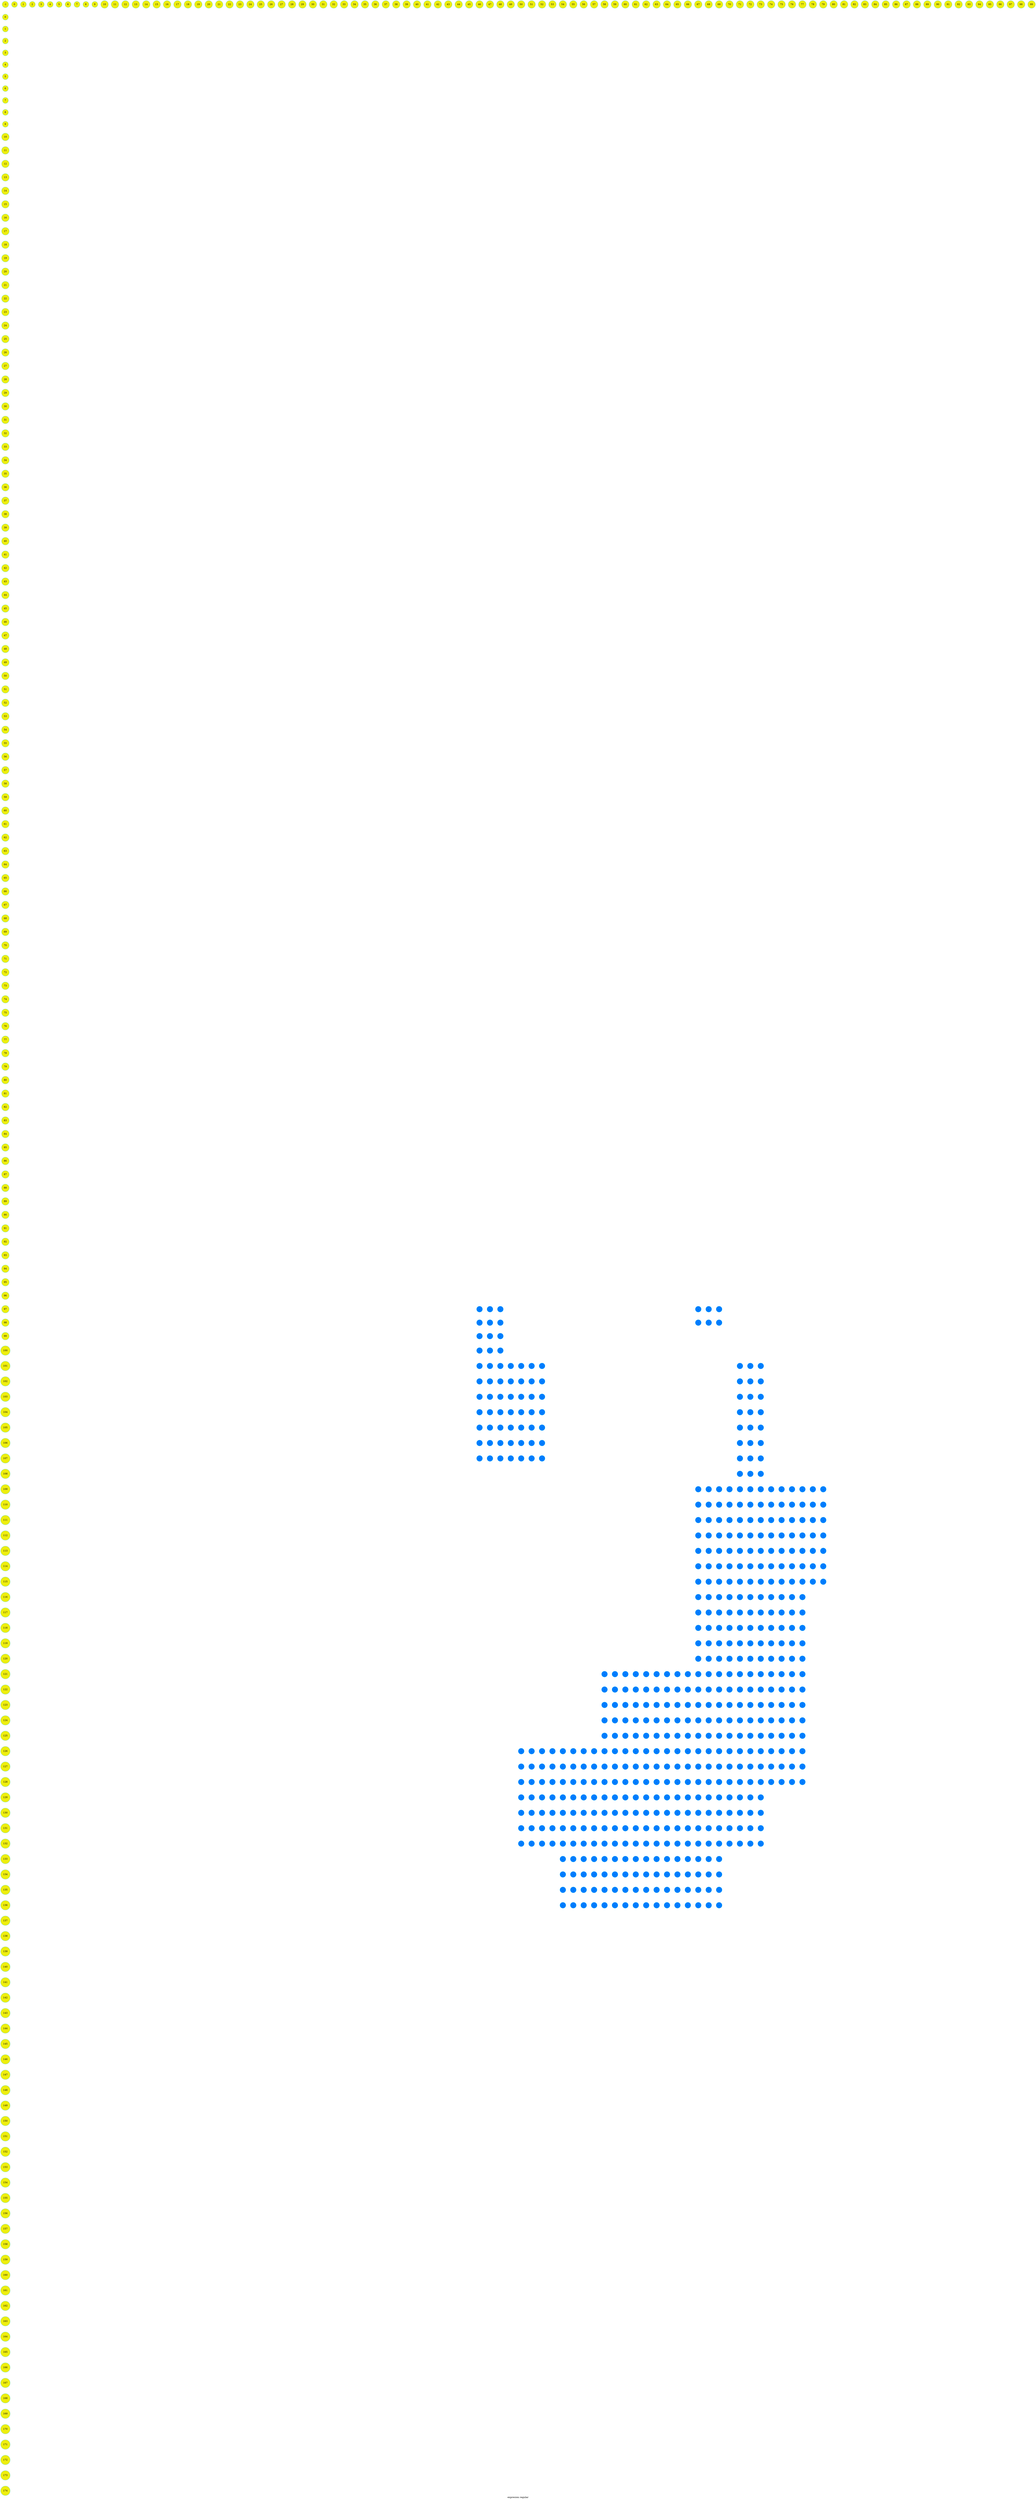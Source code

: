 digraph G
{label="expresion regular"
        node[shape = circle]
        node[style = filled]
        node[fillcolor = "#EEEEE"]
        node[color = "#EEEEE"]
        node[color = "#31CEF0"]
        edge [style=invis]

725884502[label="-1"]
 645435839[label=".",fillcolor ="#007DFF"]
 974168055[label="0"]
 286947699[label="1"]
 438793128[label="2"]
 2024860730[label="3"]
 1180773372[label="4"]
 82973602[label="5"]
 627677863[label="6"]
 1514631948[label="7"]
 355900787[label="8"]
 30270324[label="9"]
 1746468168[label="10"]
 153500756[label="11"]
 685438214[label="12"]
 1180857642[label="13"]
 1765745171[label="14"]
 1363376124[label="15"]
 776919575[label="16"]
 2068849105[label="17"]
 1810873106[label="18"]
 567921924[label="19"]
 2040477002[label="20"]
 54254849[label="21"]
 362463583[label="22"]
 2059702021[label="23"]
 2062667890[label="24"]
 671078904[label="25"]
 1680630881[label="26"]
 986604358[label="27"]
 1313359405[label="28"]
 388064773[label="29"]
 279513068[label="30"]
 1505006316[label="31"]
 1438764761[label="32"]
 1238145834[label="33"]
 293757848[label="34"]
 1818009782[label="35"]
 934288610[label="36"]
 445170933[label="37"]
 412416671[label="38"]
 289710123[label="39"]
 648346093[label="40"]
 2052533920[label="41"]
 1160278903[label="42"]
 1901712897[label="43"]
 1890792022[label="44"]
 869413070[label="45"]
 904351240[label="46"]
 171011947[label="0"]
 1677319673[label="1"]
 1091552520[label="2"]
 1310147631[label="3"]
 1331441841[label="4"]
 1659321014[label="5"]
 1568638055[label="6"]
 700286427[label="7"]
 130740709[label="8"]
 1545816352[label="9"]
 2111746687[label="10"]
 940077890[label="11"]
 1746790527[label="12"]
 783402517[label="13"]
 645190902[label="14"]
 1570578713[label="15"]
 1514431685[label="16"]
 2061865206[label="17"]
 2058762296[label="18"]
 1318538142[label="19"]
 923565253[label="20"]
 1639463154[label="21"]
 704948997[label="22"]
 1589370464[label="23"]
 168127270[label="24"]
 710589756[label="25"]
 621373425[label="26"]
 633468398[label="27"]
 79488555[label="28"]
 2079332573[label="29"]
 363384509[label="30"]
 1064052579[label="31"]
 1552024347[label="32"]
 659545766[label="33"]
 1958814164[label="34"]
 709379856[label="35"]
 1713247129[label="36"]
 1073564434[label="37"]
 1112474296[label="38"]
 718781734[label="39"]
 1019474238[label="40"]
 1773373551[label="41"]
 1406340387[label="42"]
 1157276914[label="43"]
 1737750354[label="44"]
 303491903[label="45"]
 1508333131[label="46"]
 1210819761[label="47"]
 813364097[label="48"]
 353417634[label="49"]
 1990651973[label="50"]
 1664998412[label="51"]
 79486225[label="52"]
 342997389[label="53"]
 1427396510[label="54"]
 1489251468[label="55"]
 988952272[label="56"]
 592858578[label="57"]
 1418286721[label="58"]
 768647376[label="59"]
 113202956[label="60"]
 395752148[label="61"]
 154522617[label="62"]
 558576687[label="63"]
 1571815485[label="64"]
 2131888461[label="65"]
 1486862157[label="66"]
 537729597[label="67"]
 2111916009[label="68"]
 307655033[label="69"]
 936810913[label="70"]
 2135077268[label="71"]
 149647258[label="72"]
 689375815[label="73"]
 714048853[label="74"]
 1076580225[label="75"]
 334462881[label="76"]
 37427881[label="77"]
 1414042262[label="78"]
 1317378265[label="79"]
 645919967[label="80"]
 2085313771[label="81"]
 1812442582[label="82"]
 237413343[label="83"]
 1470523336[label="84"]
 1898763731[label="85"]
 546619197[label="86"]
 454547627[label="87"]
 2137748518[label="88"]
 1753134165[label="89"]
 1838584624[label="90"]
 1214368937[label="91"]
 1821330375[label="92"]
 1900971551[label="93"]
 681088021[label="94"]
 1859780907[label="95"]
 2015215172[label="96"]
 2103877926[label="97"]
 288537251[label=".",fillcolor ="#007DFF"]
 803152631[label="98"]
 975521494[label=".",fillcolor ="#007DFF"]
 1921167141[label="99"]
 1986126964[label=".",fillcolor ="#007DFF"]
 553629909[label="100"]
 813455850[label=".",fillcolor ="#007DFF"]
 1474310983[label="101"]
 786116491[label=".",fillcolor ="#007DFF"]
 1933513621[label="102"]
 568239889[label=".",fillcolor ="#007DFF"]
 2004013670[label="103"]
 10624116[label=".",fillcolor ="#007DFF"]
 193598542[label="104"]
 1605950465[label=".",fillcolor ="#007DFF"]
 1043907698[label="105"]
 787033725[label=".",fillcolor ="#007DFF"]
 1973053322[label="106"]
 1826350572[label=".",fillcolor ="#007DFF"]
 347645777[label="107"]
 1933965693[label=".",fillcolor ="#007DFF"]
 1430611624[label="47"]
 1711410537[label=".",fillcolor ="#007DFF"]
 928099543[label=".",fillcolor ="#007DFF"]
 1803756881[label=".",fillcolor ="#007DFF"]
 353201839[label=".",fillcolor ="#007DFF"]
 1662140450[label=".",fillcolor ="#007DFF"]
 1495232387[label=".",fillcolor ="#007DFF"]
 725901404[label=".",fillcolor ="#007DFF"]
 1430395789[label=".",fillcolor ="#007DFF"]
 614482519[label=".",fillcolor ="#007DFF"]
 107041335[label=".",fillcolor ="#007DFF"]
 246383655[label=".",fillcolor ="#007DFF"]
 1274308620[label="48"]
 1835022815[label=".",fillcolor ="#007DFF"]
 1629241006[label=".",fillcolor ="#007DFF"]
 333447190[label=".",fillcolor ="#007DFF"]
 2067578478[label=".",fillcolor ="#007DFF"]
 394190359[label=".",fillcolor ="#007DFF"]
 387410712[label=".",fillcolor ="#007DFF"]
 82065756[label=".",fillcolor ="#007DFF"]
 448084064[label=".",fillcolor ="#007DFF"]
 2069545799[label=".",fillcolor ="#007DFF"]
 1471756447[label=".",fillcolor ="#007DFF"]
 1924318701[label=".",fillcolor ="#007DFF"]
 1106740707[label="49"]
 1822045793[label=".",fillcolor ="#007DFF"]
 1920566957[label=".",fillcolor ="#007DFF"]
 369141922[label=".",fillcolor ="#007DFF"]
 1797648156[label=".",fillcolor ="#007DFF"]
 1454499111[label=".",fillcolor ="#007DFF"]
 1757629874[label=".",fillcolor ="#007DFF"]
 2073410992[label=".",fillcolor ="#007DFF"]
 1057808593[label="50"]
 1716368074[label=".",fillcolor ="#007DFF"]
 345099628[label=".",fillcolor ="#007DFF"]
 1111460467[label=".",fillcolor ="#007DFF"]
 451801229[label=".",fillcolor ="#007DFF"]
 289262328[label=".",fillcolor ="#007DFF"]
 190684958[label=".",fillcolor ="#007DFF"]
 890236948[label=".",fillcolor ="#007DFF"]
 1074993056[label="108"]
 1065774928[label="109"]
 1480893137[label="110"]
 302085789[label="111"]
 1257758058[label="112"]
 1174919051[label="113"]
 992524208[label="114"]
 570723286[label="115"]
 1449926257[label="116"]
 774840504[label="117"]
 1346672634[label="118"]
 1444477983[label="119"]
 1622277947[label="120"]
 927742325[label="121"]
 1136890657[label="122"]
 1386903362[label="123"]
 1024266763[label="124"]
 1801196366[label="125"]
 886693791[label="126"]
 902348321[label=".",fillcolor ="#007DFF"]
 1619034073[label="127"]
 1808652004[label=".",fillcolor ="#007DFF"]
 294832421[label="128"]
 1633375360[label=".",fillcolor ="#007DFF"]
 38179269[label="129"]
 129572255[label=".",fillcolor ="#007DFF"]
 6633388[label="130"]
 992054388[label=".",fillcolor ="#007DFF"]
 232782444[label="131"]
 1120226221[label=".",fillcolor ="#007DFF"]
 1807010830[label="132"]
 1556201248[label=".",fillcolor ="#007DFF"]
 775893582[label="51"]
 1188006919[label=".",fillcolor ="#007DFF"]
 190245996[label=".",fillcolor ="#007DFF"]
 1522494105[label=".",fillcolor ="#007DFF"]
 231055042[label=".",fillcolor ="#007DFF"]
 928023753[label=".",fillcolor ="#007DFF"]
 198785987[label=".",fillcolor ="#007DFF"]
 705913731[label=".",fillcolor ="#007DFF"]
 184667021[label=".",fillcolor ="#007DFF"]
 952393960[label=".",fillcolor ="#007DFF"]
 2055291664[label=".",fillcolor ="#007DFF"]
 1270823096[label=".",fillcolor ="#007DFF"]
 1315426273[label=".",fillcolor ="#007DFF"]
 1438594533[label=".",fillcolor ="#007DFF"]
 626423169[label=".",fillcolor ="#007DFF"]
 396288875[label="52"]
 1735802558[label=".",fillcolor ="#007DFF"]
 1263153064[label=".",fillcolor ="#007DFF"]
 1571205437[label=".",fillcolor ="#007DFF"]
 1036227673[label=".",fillcolor ="#007DFF"]
 1796660881[label=".",fillcolor ="#007DFF"]
 1908116276[label=".",fillcolor ="#007DFF"]
 427615079[label=".",fillcolor ="#007DFF"]
 943512909[label=".",fillcolor ="#007DFF"]
 1694723725[label=".",fillcolor ="#007DFF"]
 1221376818[label=".",fillcolor ="#007DFF"]
 911548055[label=".",fillcolor ="#007DFF"]
 1750956965[label=".",fillcolor ="#007DFF"]
 382998309[label=".",fillcolor ="#007DFF"]
 996944870[label=".",fillcolor ="#007DFF"]
 626211770[label="53"]
 651226342[label=".",fillcolor ="#007DFF"]
 269204006[label=".",fillcolor ="#007DFF"]
 1256358106[label=".",fillcolor ="#007DFF"]
 1993403607[label=".",fillcolor ="#007DFF"]
 1472633143[label=".",fillcolor ="#007DFF"]
 449954659[label=".",fillcolor ="#007DFF"]
 1147888819[label=".",fillcolor ="#007DFF"]
 900505277[label="54"]
 1455466014[label=".",fillcolor ="#007DFF"]
 1109306750[label=".",fillcolor ="#007DFF"]
 1573848946[label=".",fillcolor ="#007DFF"]
 205988608[label=".",fillcolor ="#007DFF"]
 1600427200[label=".",fillcolor ="#007DFF"]
 1747367695[label=".",fillcolor ="#007DFF"]
 1308088814[label=".",fillcolor ="#007DFF"]
 2015210611[label="133"]
 61138212[label=".",fillcolor ="#007DFF"]
 1583850640[label="134"]
 766258715[label=".",fillcolor ="#007DFF"]
 952590825[label="135"]
 485371408[label=".",fillcolor ="#007DFF"]
 2135841337[label="136"]
 870219581[label=".",fillcolor ="#007DFF"]
 806721670[label="55"]
 1567010362[label=".",fillcolor ="#007DFF"]
 1358215229[label=".",fillcolor ="#007DFF"]
 269685385[label=".",fillcolor ="#007DFF"]
 207514021[label=".",fillcolor ="#007DFF"]
 1688277354[label=".",fillcolor ="#007DFF"]
 299989139[label=".",fillcolor ="#007DFF"]
 435070844[label=".",fillcolor ="#007DFF"]
 1719854757[label=".",fillcolor ="#007DFF"]
 180654430[label=".",fillcolor ="#007DFF"]
 284902773[label=".",fillcolor ="#007DFF"]
 2093139281[label=".",fillcolor ="#007DFF"]
 226800546[label="56"]
 593792301[label=".",fillcolor ="#007DFF"]
 1778300121[label=".",fillcolor ="#007DFF"]
 58465530[label=".",fillcolor ="#007DFF"]
 734897812[label=".",fillcolor ="#007DFF"]
 751262501[label=".",fillcolor ="#007DFF"]
 805530136[label=".",fillcolor ="#007DFF"]
 1400585006[label=".",fillcolor ="#007DFF"]
 356835027[label=".",fillcolor ="#007DFF"]
 63746349[label=".",fillcolor ="#007DFF"]
 682907878[label=".",fillcolor ="#007DFF"]
 572302485[label=".",fillcolor ="#007DFF"]
 295519299[label="57"]
 2000603780[label=".",fillcolor ="#007DFF"]
 2101862381[label=".",fillcolor ="#007DFF"]
 976807132[label=".",fillcolor ="#007DFF"]
 1107034244[label=".",fillcolor ="#007DFF"]
 1075284181[label=".",fillcolor ="#007DFF"]
 65838989[label=".",fillcolor ="#007DFF"]
 2114950440[label=".",fillcolor ="#007DFF"]
 1599488589[label=".",fillcolor ="#007DFF"]
 595273810[label=".",fillcolor ="#007DFF"]
 1150081863[label=".",fillcolor ="#007DFF"]
 1177067563[label=".",fillcolor ="#007DFF"]
 721536649[label="58"]
 1363296771[label=".",fillcolor ="#007DFF"]
 1932983695[label=".",fillcolor ="#007DFF"]
 1880891962[label=".",fillcolor ="#007DFF"]
 1426888510[label=".",fillcolor ="#007DFF"]
 371037638[label=".",fillcolor ="#007DFF"]
 1375979535[label=".",fillcolor ="#007DFF"]
 1134505351[label=".",fillcolor ="#007DFF"]
 1914435501[label=".",fillcolor ="#007DFF"]
 139653005[label=".",fillcolor ="#007DFF"]
 1155337528[label=".",fillcolor ="#007DFF"]
 2123686705[label=".",fillcolor ="#007DFF"]
 1402979793[label=".",fillcolor ="#007DFF"]
 1286497960[label=".",fillcolor ="#007DFF"]
 1622546120[label=".",fillcolor ="#007DFF"]
 962784388[label=".",fillcolor ="#007DFF"]
 343803700[label=".",fillcolor ="#007DFF"]
 735754293[label="59"]
 2072701904[label=".",fillcolor ="#007DFF"]
 1428303593[label=".",fillcolor ="#007DFF"]
 830592222[label=".",fillcolor ="#007DFF"]
 1332009419[label=".",fillcolor ="#007DFF"]
 1671200668[label=".",fillcolor ="#007DFF"]
 655183968[label=".",fillcolor ="#007DFF"]
 404051835[label=".",fillcolor ="#007DFF"]
 1901494067[label=".",fillcolor ="#007DFF"]
 1899404826[label=".",fillcolor ="#007DFF"]
 1022713356[label=".",fillcolor ="#007DFF"]
 250177638[label=".",fillcolor ="#007DFF"]
 1275339119[label=".",fillcolor ="#007DFF"]
 159883451[label=".",fillcolor ="#007DFF"]
 529832633[label=".",fillcolor ="#007DFF"]
 1518037877[label=".",fillcolor ="#007DFF"]
 924399116[label=".",fillcolor ="#007DFF"]
 61852204[label="60"]
 945150386[label=".",fillcolor ="#007DFF"]
 972303630[label=".",fillcolor ="#007DFF"]
 1201919338[label=".",fillcolor ="#007DFF"]
 975214872[label=".",fillcolor ="#007DFF"]
 749625255[label=".",fillcolor ="#007DFF"]
 883592033[label=".",fillcolor ="#007DFF"]
 1836777499[label=".",fillcolor ="#007DFF"]
 1395502325[label=".",fillcolor ="#007DFF"]
 228627024[label=".",fillcolor ="#007DFF"]
 1831989510[label=".",fillcolor ="#007DFF"]
 1484738403[label=".",fillcolor ="#007DFF"]
 1712003741[label=".",fillcolor ="#007DFF"]
 1873815070[label=".",fillcolor ="#007DFF"]
 225137455[label=".",fillcolor ="#007DFF"]
 793575862[label=".",fillcolor ="#007DFF"]
 288106800[label=".",fillcolor ="#007DFF"]
 2135059933[label="61"]
 686275377[label=".",fillcolor ="#007DFF"]
 1876971306[label=".",fillcolor ="#007DFF"]
 527797839[label=".",fillcolor ="#007DFF"]
 1932866809[label=".",fillcolor ="#007DFF"]
 1713252253[label=".",fillcolor ="#007DFF"]
 199933291[label=".",fillcolor ="#007DFF"]
 954097071[label=".",fillcolor ="#007DFF"]
 1645618353[label=".",fillcolor ="#007DFF"]
 1965282721[label=".",fillcolor ="#007DFF"]
 737947531[label=".",fillcolor ="#007DFF"]
 1636121726[label=".",fillcolor ="#007DFF"]
 853913427[label=".",fillcolor ="#007DFF"]
 1501624947[label=".",fillcolor ="#007DFF"]
 332011199[label=".",fillcolor ="#007DFF"]
 1541717620[label=".",fillcolor ="#007DFF"]
 1147411820[label=".",fillcolor ="#007DFF"]
 451486961[label="62"]
 1507174141[label=".",fillcolor ="#007DFF"]
 666678445[label=".",fillcolor ="#007DFF"]
 1129796171[label=".",fillcolor ="#007DFF"]
 273295484[label=".",fillcolor ="#007DFF"]
 1692174022[label=".",fillcolor ="#007DFF"]
 646401836[label=".",fillcolor ="#007DFF"]
 1597736125[label=".",fillcolor ="#007DFF"]
 510873326[label=".",fillcolor ="#007DFF"]
 504959312[label=".",fillcolor ="#007DFF"]
 50058128[label=".",fillcolor ="#007DFF"]
 23507230[label=".",fillcolor ="#007DFF"]
 98995170[label=".",fillcolor ="#007DFF"]
 1394842015[label=".",fillcolor ="#007DFF"]
 253278008[label=".",fillcolor ="#007DFF"]
 1002572164[label=".",fillcolor ="#007DFF"]
 181025925[label=".",fillcolor ="#007DFF"]
 1173009186[label="63"]
 251755984[label=".",fillcolor ="#007DFF"]
 606391197[label=".",fillcolor ="#007DFF"]
 2136077704[label=".",fillcolor ="#007DFF"]
 1873947363[label=".",fillcolor ="#007DFF"]
 1809392952[label=".",fillcolor ="#007DFF"]
 1772319741[label=".",fillcolor ="#007DFF"]
 430847732[label=".",fillcolor ="#007DFF"]
 1731588624[label=".",fillcolor ="#007DFF"]
 1164442411[label=".",fillcolor ="#007DFF"]
 925455585[label=".",fillcolor ="#007DFF"]
 1608047974[label=".",fillcolor ="#007DFF"]
 389353983[label=".",fillcolor ="#007DFF"]
 1844518545[label=".",fillcolor ="#007DFF"]
 268620178[label=".",fillcolor ="#007DFF"]
 153623833[label=".",fillcolor ="#007DFF"]
 917331754[label=".",fillcolor ="#007DFF"]
 1405999864[label="64"]
 1438977874[label=".",fillcolor ="#007DFF"]
 483135526[label=".",fillcolor ="#007DFF"]
 1078220954[label=".",fillcolor ="#007DFF"]
 2112049264[label=".",fillcolor ="#007DFF"]
 2191105[label=".",fillcolor ="#007DFF"]
 2089816579[label=".",fillcolor ="#007DFF"]
 510793091[label=".",fillcolor ="#007DFF"]
 2046142189[label=".",fillcolor ="#007DFF"]
 1915193269[label=".",fillcolor ="#007DFF"]
 249267192[label=".",fillcolor ="#007DFF"]
 9126317[label=".",fillcolor ="#007DFF"]
 1411206559[label=".",fillcolor ="#007DFF"]
 441021062[label=".",fillcolor ="#007DFF"]
 1222637172[label=".",fillcolor ="#007DFF"]
 302207211[label=".",fillcolor ="#007DFF"]
 751605377[label=".",fillcolor ="#007DFF"]
 2101353692[label="65"]
 1251686742[label=".",fillcolor ="#007DFF"]
 1108851942[label=".",fillcolor ="#007DFF"]
 178737851[label=".",fillcolor ="#007DFF"]
 2013010383[label=".",fillcolor ="#007DFF"]
 1681838063[label=".",fillcolor ="#007DFF"]
 456240898[label=".",fillcolor ="#007DFF"]
 733156437[label=".",fillcolor ="#007DFF"]
 1008095885[label=".",fillcolor ="#007DFF"]
 776315735[label=".",fillcolor ="#007DFF"]
 949637154[label=".",fillcolor ="#007DFF"]
 196668120[label=".",fillcolor ="#007DFF"]
 95699736[label=".",fillcolor ="#007DFF"]
 115869666[label=".",fillcolor ="#007DFF"]
 1821989981[label=".",fillcolor ="#007DFF"]
 540775740[label=".",fillcolor ="#007DFF"]
 120635040[label=".",fillcolor ="#007DFF"]
 1101098675[label="66"]
 1736227182[label=".",fillcolor ="#007DFF"]
 454185672[label=".",fillcolor ="#007DFF"]
 433404596[label=".",fillcolor ="#007DFF"]
 1405815755[label=".",fillcolor ="#007DFF"]
 1375633173[label=".",fillcolor ="#007DFF"]
 1483994096[label=".",fillcolor ="#007DFF"]
 1749250768[label=".",fillcolor ="#007DFF"]
 1675471168[label=".",fillcolor ="#007DFF"]
 1106863353[label=".",fillcolor ="#007DFF"]
 106095429[label=".",fillcolor ="#007DFF"]
 1970590893[label=".",fillcolor ="#007DFF"]
 2079188202[label=".",fillcolor ="#007DFF"]
 1899600322[label=".",fillcolor ="#007DFF"]
 1616909419[label=".",fillcolor ="#007DFF"]
 862090614[label=".",fillcolor ="#007DFF"]
 666639684[label=".",fillcolor ="#007DFF"]
 452360184[label="67"]
 2052455297[label=".",fillcolor ="#007DFF"]
 1513945208[label=".",fillcolor ="#007DFF"]
 489523270[label=".",fillcolor ="#007DFF"]
 885876140[label=".",fillcolor ="#007DFF"]
 1636899143[label=".",fillcolor ="#007DFF"]
 1548993077[label=".",fillcolor ="#007DFF"]
 768413249[label=".",fillcolor ="#007DFF"]
 1920134737[label=".",fillcolor ="#007DFF"]
 457218681[label=".",fillcolor ="#007DFF"]
 1497411918[label=".",fillcolor ="#007DFF"]
 481952545[label=".",fillcolor ="#007DFF"]
 2036295297[label=".",fillcolor ="#007DFF"]
 1725151361[label=".",fillcolor ="#007DFF"]
 977645524[label=".",fillcolor ="#007DFF"]
 1982468278[label=".",fillcolor ="#007DFF"]
 1950555036[label=".",fillcolor ="#007DFF"]
 254784037[label=".",fillcolor ="#007DFF"]
 411272987[label=".",fillcolor ="#007DFF"]
 1040882461[label=".",fillcolor ="#007DFF"]
 1392109755[label=".",fillcolor ="#007DFF"]
 540399195[label=".",fillcolor ="#007DFF"]
 604644889[label=".",fillcolor ="#007DFF"]
 1311933430[label=".",fillcolor ="#007DFF"]
 1402148539[label=".",fillcolor ="#007DFF"]
 1562019228[label=".",fillcolor ="#007DFF"]
 676678344[label=".",fillcolor ="#007DFF"]
 1914847495[label=".",fillcolor ="#007DFF"]
 961525558[label=".",fillcolor ="#007DFF"]
 812708838[label=".",fillcolor ="#007DFF"]
 846326826[label=".",fillcolor ="#007DFF"]
 1388030234[label="68"]
 378098300[label=".",fillcolor ="#007DFF"]
 558984328[label=".",fillcolor ="#007DFF"]
 477942836[label=".",fillcolor ="#007DFF"]
 318787032[label=".",fillcolor ="#007DFF"]
 1338435446[label=".",fillcolor ="#007DFF"]
 1708779306[label=".",fillcolor ="#007DFF"]
 528372433[label=".",fillcolor ="#007DFF"]
 234988139[label=".",fillcolor ="#007DFF"]
 1979980170[label=".",fillcolor ="#007DFF"]
 1557020887[label=".",fillcolor ="#007DFF"]
 827029829[label=".",fillcolor ="#007DFF"]
 853186557[label=".",fillcolor ="#007DFF"]
 1682178149[label=".",fillcolor ="#007DFF"]
 1252142274[label=".",fillcolor ="#007DFF"]
 541713794[label=".",fillcolor ="#007DFF"]
 1179314953[label=".",fillcolor ="#007DFF"]
 46767245[label=".",fillcolor ="#007DFF"]
 1507222570[label=".",fillcolor ="#007DFF"]
 912060263[label=".",fillcolor ="#007DFF"]
 668948486[label=".",fillcolor ="#007DFF"]
 1773966724[label=".",fillcolor ="#007DFF"]
 52513709[label=".",fillcolor ="#007DFF"]
 1389865849[label=".",fillcolor ="#007DFF"]
 261477965[label=".",fillcolor ="#007DFF"]
 42496654[label=".",fillcolor ="#007DFF"]
 192752977[label=".",fillcolor ="#007DFF"]
 1679741732[label=".",fillcolor ="#007DFF"]
 1167607380[label=".",fillcolor ="#007DFF"]
 80035947[label=".",fillcolor ="#007DFF"]
 1722868231[label=".",fillcolor ="#007DFF"]
 1957005830[label="69"]
 1929955360[label=".",fillcolor ="#007DFF"]
 1566578738[label=".",fillcolor ="#007DFF"]
 1017215299[label=".",fillcolor ="#007DFF"]
 1678516587[label=".",fillcolor ="#007DFF"]
 1366342658[label=".",fillcolor ="#007DFF"]
 202149782[label=".",fillcolor ="#007DFF"]
 1003521077[label=".",fillcolor ="#007DFF"]
 1045622109[label=".",fillcolor ="#007DFF"]
 1788270137[label=".",fillcolor ="#007DFF"]
 42898626[label=".",fillcolor ="#007DFF"]
 1027623306[label=".",fillcolor ="#007DFF"]
 349270906[label=".",fillcolor ="#007DFF"]
 1210734791[label=".",fillcolor ="#007DFF"]
 1047854468[label=".",fillcolor ="#007DFF"]
 21491673[label=".",fillcolor ="#007DFF"]
 504497704[label=".",fillcolor ="#007DFF"]
 82086221[label=".",fillcolor ="#007DFF"]
 501599368[label=".",fillcolor ="#007DFF"]
 602063306[label=".",fillcolor ="#007DFF"]
 760197336[label=".",fillcolor ="#007DFF"]
 230816477[label=".",fillcolor ="#007DFF"]
 1056175713[label=".",fillcolor ="#007DFF"]
 195730660[label=".",fillcolor ="#007DFF"]
 1530078265[label=".",fillcolor ="#007DFF"]
 1495673488[label=".",fillcolor ="#007DFF"]
 2017959723[label=".",fillcolor ="#007DFF"]
 659906939[label=".",fillcolor ="#007DFF"]
 1703254852[label=".",fillcolor ="#007DFF"]
 228548558[label=".",fillcolor ="#007DFF"]
 1231370129[label=".",fillcolor ="#007DFF"]
 1169672575[label="70"]
 203498806[label=".",fillcolor ="#007DFF"]
 2067233363[label=".",fillcolor ="#007DFF"]
 453903131[label=".",fillcolor ="#007DFF"]
 1611255092[label=".",fillcolor ="#007DFF"]
 1703169174[label=".",fillcolor ="#007DFF"]
 622938007[label=".",fillcolor ="#007DFF"]
 1314688755[label=".",fillcolor ="#007DFF"]
 1620216417[label=".",fillcolor ="#007DFF"]
 657820185[label=".",fillcolor ="#007DFF"]
 134708375[label=".",fillcolor ="#007DFF"]
 579227762[label=".",fillcolor ="#007DFF"]
 1446188993[label=".",fillcolor ="#007DFF"]
 1566390876[label=".",fillcolor ="#007DFF"]
 1846351524[label=".",fillcolor ="#007DFF"]
 2115555031[label=".",fillcolor ="#007DFF"]
 811287498[label=".",fillcolor ="#007DFF"]
 73404487[label=".",fillcolor ="#007DFF"]
 39751257[label=".",fillcolor ="#007DFF"]
 973641395[label=".",fillcolor ="#007DFF"]
 1353172779[label=".",fillcolor ="#007DFF"]
 1421940560[label=".",fillcolor ="#007DFF"]
 572225495[label=".",fillcolor ="#007DFF"]
 1557712937[label=".",fillcolor ="#007DFF"]
 849922566[label=".",fillcolor ="#007DFF"]
 1854873748[label="71"]
 391333725[label=".",fillcolor ="#007DFF"]
 219186182[label=".",fillcolor ="#007DFF"]
 2040301400[label=".",fillcolor ="#007DFF"]
 1845527423[label=".",fillcolor ="#007DFF"]
 1675905101[label=".",fillcolor ="#007DFF"]
 1784533123[label=".",fillcolor ="#007DFF"]
 2003188951[label=".",fillcolor ="#007DFF"]
 488063551[label=".",fillcolor ="#007DFF"]
 1550899184[label=".",fillcolor ="#007DFF"]
 1479396661[label=".",fillcolor ="#007DFF"]
 510382691[label=".",fillcolor ="#007DFF"]
 961178923[label=".",fillcolor ="#007DFF"]
 1667232421[label=".",fillcolor ="#007DFF"]
 1437454238[label=".",fillcolor ="#007DFF"]
 353761154[label=".",fillcolor ="#007DFF"]
 2136793918[label=".",fillcolor ="#007DFF"]
 1670053034[label=".",fillcolor ="#007DFF"]
 1482694266[label=".",fillcolor ="#007DFF"]
 1651727123[label=".",fillcolor ="#007DFF"]
 2058228080[label=".",fillcolor ="#007DFF"]
 1324735779[label=".",fillcolor ="#007DFF"]
 373197129[label=".",fillcolor ="#007DFF"]
 1861083998[label=".",fillcolor ="#007DFF"]
 1690458722[label=".",fillcolor ="#007DFF"]
 71208732[label=".",fillcolor ="#007DFF"]
 1722296851[label=".",fillcolor ="#007DFF"]
 1734263435[label=".",fillcolor ="#007DFF"]
 288986440[label=".",fillcolor ="#007DFF"]
 1628421660[label=".",fillcolor ="#007DFF"]
 1188100252[label=".",fillcolor ="#007DFF"]
 1460346967[label=".",fillcolor ="#007DFF"]
 172325931[label=".",fillcolor ="#007DFF"]
 380034081[label="72"]
 1467208305[label=".",fillcolor ="#007DFF"]
 1509185872[label=".",fillcolor ="#007DFF"]
 2020725345[label=".",fillcolor ="#007DFF"]
 1477856922[label=".",fillcolor ="#007DFF"]
 297795507[label=".",fillcolor ="#007DFF"]
 1786386957[label=".",fillcolor ="#007DFF"]
 476987385[label=".",fillcolor ="#007DFF"]
 1994834032[label=".",fillcolor ="#007DFF"]
 407567224[label=".",fillcolor ="#007DFF"]
 584720398[label=".",fillcolor ="#007DFF"]
 1327907419[label=".",fillcolor ="#007DFF"]
 251915919[label=".",fillcolor ="#007DFF"]
 1088247084[label=".",fillcolor ="#007DFF"]
 871679849[label=".",fillcolor ="#007DFF"]
 1321037782[label=".",fillcolor ="#007DFF"]
 1582991128[label=".",fillcolor ="#007DFF"]
 1946475978[label=".",fillcolor ="#007DFF"]
 1633584044[label=".",fillcolor ="#007DFF"]
 1144558478[label=".",fillcolor ="#007DFF"]
 1313910358[label=".",fillcolor ="#007DFF"]
 476631259[label=".",fillcolor ="#007DFF"]
 163476249[label=".",fillcolor ="#007DFF"]
 152708419[label=".",fillcolor ="#007DFF"]
 1114834984[label=".",fillcolor ="#007DFF"]
 415758005[label=".",fillcolor ="#007DFF"]
 1654355983[label=".",fillcolor ="#007DFF"]
 989030690[label=".",fillcolor ="#007DFF"]
 1620771868[label=".",fillcolor ="#007DFF"]
 1196307684[label=".",fillcolor ="#007DFF"]
 2116839170[label=".",fillcolor ="#007DFF"]
 1605872540[label=".",fillcolor ="#007DFF"]
 1731526546[label=".",fillcolor ="#007DFF"]
 1374359172[label="73"]
 1289906124[label=".",fillcolor ="#007DFF"]
 787205767[label=".",fillcolor ="#007DFF"]
 1860402343[label=".",fillcolor ="#007DFF"]
 1735770321[label=".",fillcolor ="#007DFF"]
 955652084[label=".",fillcolor ="#007DFF"]
 1218017691[label=".",fillcolor ="#007DFF"]
 1038754411[label=".",fillcolor ="#007DFF"]
 1951403599[label=".",fillcolor ="#007DFF"]
 2089942662[label=".",fillcolor ="#007DFF"]
 2143753518[label=".",fillcolor ="#007DFF"]
 332564935[label=".",fillcolor ="#007DFF"]
 1728372612[label=".",fillcolor ="#007DFF"]
 336750636[label=".",fillcolor ="#007DFF"]
 1404793317[label=".",fillcolor ="#007DFF"]
 1419794148[label=".",fillcolor ="#007DFF"]
 362367755[label=".",fillcolor ="#007DFF"]
 315429532[label=".",fillcolor ="#007DFF"]
 443645305[label=".",fillcolor ="#007DFF"]
 1286606757[label=".",fillcolor ="#007DFF"]
 330224683[label=".",fillcolor ="#007DFF"]
 1770876208[label=".",fillcolor ="#007DFF"]
 2013683661[label=".",fillcolor ="#007DFF"]
 872917583[label=".",fillcolor ="#007DFF"]
 1374498664[label=".",fillcolor ="#007DFF"]
 1401633928[label=".",fillcolor ="#007DFF"]
 431618307[label=".",fillcolor ="#007DFF"]
 283471273[label=".",fillcolor ="#007DFF"]
 684426930[label=".",fillcolor ="#007DFF"]
 581865567[label=".",fillcolor ="#007DFF"]
 1955136744[label=".",fillcolor ="#007DFF"]
 1337632757[label=".",fillcolor ="#007DFF"]
 993023654[label=".",fillcolor ="#007DFF"]
 1833567735[label="74"]
 1373172466[label=".",fillcolor ="#007DFF"]
 1262969395[label=".",fillcolor ="#007DFF"]
 1929091227[label=".",fillcolor ="#007DFF"]
 1327718030[label=".",fillcolor ="#007DFF"]
 1501199098[label=".",fillcolor ="#007DFF"]
 702340380[label=".",fillcolor ="#007DFF"]
 130922492[label=".",fillcolor ="#007DFF"]
 1380933285[label=".",fillcolor ="#007DFF"]
 1483228092[label=".",fillcolor ="#007DFF"]
 387137936[label=".",fillcolor ="#007DFF"]
 2106287833[label=".",fillcolor ="#007DFF"]
 1436136891[label=".",fillcolor ="#007DFF"]
 1341548823[label=".",fillcolor ="#007DFF"]
 1113898680[label=".",fillcolor ="#007DFF"]
 1686091139[label=".",fillcolor ="#007DFF"]
 2094260442[label=".",fillcolor ="#007DFF"]
 9539718[label=".",fillcolor ="#007DFF"]
 1743224658[label=".",fillcolor ="#007DFF"]
 2125274496[label=".",fillcolor ="#007DFF"]
 488372159[label=".",fillcolor ="#007DFF"]
 293749050[label="75"]
 1296277943[label=".",fillcolor ="#007DFF"]
 1528099970[label=".",fillcolor ="#007DFF"]
 426792528[label=".",fillcolor ="#007DFF"]
 444096469[label=".",fillcolor ="#007DFF"]
 1248201524[label=".",fillcolor ="#007DFF"]
 908744222[label=".",fillcolor ="#007DFF"]
 770921565[label=".",fillcolor ="#007DFF"]
 1974284481[label=".",fillcolor ="#007DFF"]
 266906347[label=".",fillcolor ="#007DFF"]
 1805031342[label=".",fillcolor ="#007DFF"]
 1559258941[label=".",fillcolor ="#007DFF"]
 1086811994[label=".",fillcolor ="#007DFF"]
 171063899[label=".",fillcolor ="#007DFF"]
 1430710100[label=".",fillcolor ="#007DFF"]
 181451598[label=".",fillcolor ="#007DFF"]
 1905699057[label=".",fillcolor ="#007DFF"]
 1785570426[label=".",fillcolor ="#007DFF"]
 150180388[label=".",fillcolor ="#007DFF"]
 133579455[label=".",fillcolor ="#007DFF"]
 1138992016[label=".",fillcolor ="#007DFF"]
 1152029154[label="76"]
 1356614113[label=".",fillcolor ="#007DFF"]
 1695161087[label=".",fillcolor ="#007DFF"]
 1001114349[label=".",fillcolor ="#007DFF"]
 731802107[label=".",fillcolor ="#007DFF"]
 431996456[label=".",fillcolor ="#007DFF"]
 743936514[label=".",fillcolor ="#007DFF"]
 1238292935[label=".",fillcolor ="#007DFF"]
 298295476[label=".",fillcolor ="#007DFF"]
 1978471002[label=".",fillcolor ="#007DFF"]
 1698322791[label=".",fillcolor ="#007DFF"]
 1518712038[label=".",fillcolor ="#007DFF"]
 1986751746[label=".",fillcolor ="#007DFF"]
 1795804759[label=".",fillcolor ="#007DFF"]
 1548698416[label=".",fillcolor ="#007DFF"]
 731573979[label=".",fillcolor ="#007DFF"]
 104105431[label=".",fillcolor ="#007DFF"]
 602572848[label=".",fillcolor ="#007DFF"]
 93981118[label=".",fillcolor ="#007DFF"]
 2030748640[label=".",fillcolor ="#007DFF"]
 1538456363[label=".",fillcolor ="#007DFF"]
 753816421[label="77"]
 2037147839[label=".",fillcolor ="#007DFF"]
 1456906673[label=".",fillcolor ="#007DFF"]
 443638755[label=".",fillcolor ="#007DFF"]
 1155169971[label=".",fillcolor ="#007DFF"]
 1583992583[label=".",fillcolor ="#007DFF"]
 1028728402[label=".",fillcolor ="#007DFF"]
 741225568[label=".",fillcolor ="#007DFF"]
 999749808[label=".",fillcolor ="#007DFF"]
 722929970[label=".",fillcolor ="#007DFF"]
 532732340[label=".",fillcolor ="#007DFF"]
 1108374296[label=".",fillcolor ="#007DFF"]
 1313816722[label=".",fillcolor ="#007DFF"]
 1568841456[label=".",fillcolor ="#007DFF"]
 1142350221[label=".",fillcolor ="#007DFF"]
 98550436[label=".",fillcolor ="#007DFF"]
 824199517[label=".",fillcolor ="#007DFF"]
 2015110295[label=".",fillcolor ="#007DFF"]
 192264336[label=".",fillcolor ="#007DFF"]
 1891930552[label=".",fillcolor ="#007DFF"]
 1134384220[label=".",fillcolor ="#007DFF"]
 1513945124[label="78"]
 2083220171[label=".",fillcolor ="#007DFF"]
 674659751[label=".",fillcolor ="#007DFF"]
 27325257[label=".",fillcolor ="#007DFF"]
 1012975233[label=".",fillcolor ="#007DFF"]
 456826612[label=".",fillcolor ="#007DFF"]
 8000369[label=".",fillcolor ="#007DFF"]
 113676940[label=".",fillcolor ="#007DFF"]
 1009260571[label="79"]
 1940581460[label=".",fillcolor ="#007DFF"]
 597399755[label=".",fillcolor ="#007DFF"]
 293285062[label=".",fillcolor ="#007DFF"]
 1844381234[label=".",fillcolor ="#007DFF"]
 1224970135[label=".",fillcolor ="#007DFF"]
 908139452[label=".",fillcolor ="#007DFF"]
 2129927330[label="80"]
 1799310296[label="81"]
 1041571359[label="82"]
 14093978[label="83"]
 1587020590[label="84"]
 1340666542[label="85"]
 1495001258[label="86"]
 1635815117[label="87"]
 2132762784[label="88"]
 2011857007[label="89"]
 1907517568[label="90"]
 346125981[label="91"]
 280960713[label="92"]
 863313225[label="93"]
 1365349839[label="94"]
 1324029152[label="95"]
 650777250[label="96"]
 1028574311[label="97"]
 1625094636[label="98"]
 1980153091[label="99"]
 11529827[label="137"]
 1263085541[label="138"]
 1281205497[label="139"]
 267445972[label="140"]
 1892928959[label="141"]
 1923590735[label="142"]
 1400677006[label="143"]
 1530013811[label="144"]
 904050847[label="145"]
 2061011390[label="146"]
 1275477177[label="147"]
 104719610[label="148"]
 649827042[label="149"]
 412121842[label="150"]
 1703837357[label="151"]
 217930962[label="152"]
 1982591789[label="153"]
 1836531952[label="154"]
 2065314021[label="155"]
 501741720[label="156"]
 888984210[label="157"]
 1675326525[label="158"]
 1231875515[label="159"]
 1802366774[label="160"]
 962058379[label="161"]
 18163968[label="162"]
 800722348[label="163"]
 724190002[label="164"]
 750667100[label="165"]
 80422114[label="166"]
 2078510778[label="167"]
 36266279[label="168"]
 1558397083[label="169"]
 30573521[label="170"]
 1713589007[label="171"]
 801783477[label="172"]
 1777030223[label="173"]
 2092080808[label="174"]

725884502->974168055[dir = both];
725884502->171011947[dir = both];
171011947->1677319673[dir = both];
1677319673->1091552520[dir = both];
1091552520->1310147631[dir = both];
1310147631->1331441841[dir = both];
1331441841->1659321014[dir = both];
1659321014->1568638055[dir = both];
1568638055->700286427[dir = both];
700286427->130740709[dir = both];
130740709->1545816352[dir = both];
1545816352->2111746687[dir = both];
2111746687->940077890[dir = both];
940077890->1746790527[dir = both];
1746790527->783402517[dir = both];
783402517->645190902[dir = both];
645190902->1570578713[dir = both];
1570578713->1514431685[dir = both];
1514431685->2061865206[dir = both];
2061865206->2058762296[dir = both];
2058762296->1318538142[dir = both];
1318538142->923565253[dir = both];
923565253->1639463154[dir = both];
1639463154->704948997[dir = both];
704948997->1589370464[dir = both];
1589370464->168127270[dir = both];
168127270->710589756[dir = both];
710589756->621373425[dir = both];
621373425->633468398[dir = both];
633468398->79488555[dir = both];
79488555->2079332573[dir = both];
2079332573->363384509[dir = both];
363384509->1064052579[dir = both];
1064052579->1552024347[dir = both];
1552024347->659545766[dir = both];
659545766->1958814164[dir = both];
1958814164->709379856[dir = both];
709379856->1713247129[dir = both];
1713247129->1073564434[dir = both];
1073564434->1112474296[dir = both];
1112474296->718781734[dir = both];
718781734->1019474238[dir = both];
1019474238->1773373551[dir = both];
1773373551->1406340387[dir = both];
1406340387->1157276914[dir = both];
1157276914->1737750354[dir = both];
1737750354->303491903[dir = both];
303491903->1508333131[dir = both];
1508333131->1210819761[dir = both];
1210819761->813364097[dir = both];
813364097->353417634[dir = both];
353417634->1990651973[dir = both];
1990651973->1664998412[dir = both];
1664998412->79486225[dir = both];
79486225->342997389[dir = both];
342997389->1427396510[dir = both];
1427396510->1489251468[dir = both];
1489251468->988952272[dir = both];
988952272->592858578[dir = both];
592858578->1418286721[dir = both];
1418286721->768647376[dir = both];
768647376->113202956[dir = both];
113202956->395752148[dir = both];
395752148->154522617[dir = both];
154522617->558576687[dir = both];
558576687->1571815485[dir = both];
1571815485->2131888461[dir = both];
2131888461->1486862157[dir = both];
1486862157->537729597[dir = both];
537729597->2111916009[dir = both];
2111916009->307655033[dir = both];
307655033->936810913[dir = both];
936810913->2135077268[dir = both];
2135077268->149647258[dir = both];
149647258->689375815[dir = both];
689375815->714048853[dir = both];
714048853->1076580225[dir = both];
1076580225->334462881[dir = both];
334462881->37427881[dir = both];
37427881->1414042262[dir = both];
1414042262->1317378265[dir = both];
1317378265->645919967[dir = both];
645919967->2085313771[dir = both];
2085313771->1812442582[dir = both];
1812442582->237413343[dir = both];
237413343->1470523336[dir = both];
1470523336->1898763731[dir = both];
1898763731->546619197[dir = both];
546619197->454547627[dir = both];
454547627->2137748518[dir = both];
2137748518->1753134165[dir = both];
1753134165->1838584624[dir = both];
1838584624->1214368937[dir = both];
1214368937->1821330375[dir = both];
1821330375->1900971551[dir = both];
1900971551->681088021[dir = both];
681088021->1859780907[dir = both];
1859780907->2015215172[dir = both];
2015215172->2103877926[dir = both];
2103877926->803152631[dir = both];
803152631->1921167141[dir = both];
1921167141->553629909[dir = both];
553629909->1474310983[dir = both];
1474310983->1933513621[dir = both];
1933513621->2004013670[dir = both];
2004013670->193598542[dir = both];
193598542->1043907698[dir = both];
1043907698->1973053322[dir = both];
1973053322->347645777[dir = both];
347645777->1074993056[dir = both];
1074993056->1065774928[dir = both];
1065774928->1480893137[dir = both];
1480893137->302085789[dir = both];
302085789->1257758058[dir = both];
1257758058->1174919051[dir = both];
1174919051->992524208[dir = both];
992524208->570723286[dir = both];
570723286->1449926257[dir = both];
1449926257->774840504[dir = both];
774840504->1346672634[dir = both];
1346672634->1444477983[dir = both];
1444477983->1622277947[dir = both];
1622277947->927742325[dir = both];
927742325->1136890657[dir = both];
1136890657->1386903362[dir = both];
1386903362->1024266763[dir = both];
1024266763->1801196366[dir = both];
1801196366->886693791[dir = both];
886693791->1619034073[dir = both];
1619034073->294832421[dir = both];
294832421->38179269[dir = both];
38179269->6633388[dir = both];
6633388->232782444[dir = both];
232782444->1807010830[dir = both];
1807010830->2015210611[dir = both];
2015210611->1583850640[dir = both];
1583850640->952590825[dir = both];
952590825->2135841337[dir = both];
2135841337->11529827[dir = both];
11529827->1263085541[dir = both];
1263085541->1281205497[dir = both];
1281205497->267445972[dir = both];
267445972->1892928959[dir = both];
1892928959->1923590735[dir = both];
1923590735->1400677006[dir = both];
1400677006->1530013811[dir = both];
1530013811->904050847[dir = both];
904050847->2061011390[dir = both];
2061011390->1275477177[dir = both];
1275477177->104719610[dir = both];
104719610->649827042[dir = both];
649827042->412121842[dir = both];
412121842->1703837357[dir = both];
1703837357->217930962[dir = both];
217930962->1982591789[dir = both];
1982591789->1836531952[dir = both];
1836531952->2065314021[dir = both];
2065314021->501741720[dir = both];
501741720->888984210[dir = both];
888984210->1675326525[dir = both];
1675326525->1231875515[dir = both];
1231875515->1802366774[dir = both];
1802366774->962058379[dir = both];
962058379->18163968[dir = both];
18163968->800722348[dir = both];
800722348->724190002[dir = both];
724190002->750667100[dir = both];
750667100->80422114[dir = both];
80422114->2078510778[dir = both];
2078510778->36266279[dir = both];
36266279->1558397083[dir = both];
1558397083->30573521[dir = both];
30573521->1713589007[dir = both];
1713589007->801783477[dir = both];
801783477->1777030223[dir = both];
1777030223->2092080808[dir = both];
974168055->286947699[dir = both];
286947699->438793128[dir = both];
438793128->2024860730[dir = both];
2024860730->1180773372[dir = both];
1180773372->82973602[dir = both];
82973602->627677863[dir = both];
627677863->1514631948[dir = both];
1514631948->355900787[dir = both];
355900787->30270324[dir = both];
30270324->1746468168[dir = both];
1746468168->153500756[dir = both];
153500756->685438214[dir = both];
685438214->1180857642[dir = both];
1180857642->1765745171[dir = both];
1765745171->1363376124[dir = both];
1363376124->776919575[dir = both];
776919575->2068849105[dir = both];
2068849105->1810873106[dir = both];
1810873106->567921924[dir = both];
567921924->2040477002[dir = both];
2040477002->54254849[dir = both];
54254849->362463583[dir = both];
362463583->2059702021[dir = both];
2059702021->2062667890[dir = both];
2062667890->671078904[dir = both];
671078904->1680630881[dir = both];
1680630881->986604358[dir = both];
986604358->1313359405[dir = both];
1313359405->388064773[dir = both];
388064773->279513068[dir = both];
279513068->1505006316[dir = both];
1505006316->1438764761[dir = both];
1438764761->1238145834[dir = both];
1238145834->293757848[dir = both];
293757848->1818009782[dir = both];
1818009782->934288610[dir = both];
934288610->445170933[dir = both];
445170933->412416671[dir = both];
412416671->289710123[dir = both];
289710123->648346093[dir = both];
648346093->2052533920[dir = both];
2052533920->1160278903[dir = both];
1160278903->1901712897[dir = both];
1901712897->1890792022[dir = both];
1890792022->869413070[dir = both];
869413070->904351240[dir = both];
904351240->1430611624[dir = both];
904351240->645435839[dir = both];
645435839->288537251[dir = both];
288537251->975521494[dir = both];
975521494->1986126964[dir = both];
1986126964->813455850[dir = both];
813455850->786116491[dir = both];
786116491->568239889[dir = both];
568239889->10624116[dir = both];
10624116->1605950465[dir = both];
1605950465->787033725[dir = both];
787033725->1826350572[dir = both];
1430611624->1274308620[dir = both];
1430611624->1933965693[dir = both];
1933965693->1711410537[dir = both];
1711410537->928099543[dir = both];
928099543->1803756881[dir = both];
1803756881->353201839[dir = both];
353201839->1662140450[dir = both];
1662140450->1495232387[dir = both];
1495232387->725901404[dir = both];
725901404->1430395789[dir = both];
1430395789->614482519[dir = both];
614482519->107041335[dir = both];
1274308620->1106740707[dir = both];
1274308620->246383655[dir = both];
246383655->1835022815[dir = both];
1835022815->1629241006[dir = both];
1629241006->333447190[dir = both];
333447190->2067578478[dir = both];
2067578478->394190359[dir = both];
394190359->387410712[dir = both];
387410712->82065756[dir = both];
82065756->448084064[dir = both];
448084064->2069545799[dir = both];
2069545799->1471756447[dir = both];
1106740707->1057808593[dir = both];
1106740707->1924318701[dir = both];
1924318701->1822045793[dir = both];
1822045793->1920566957[dir = both];
1920566957->369141922[dir = both];
369141922->1797648156[dir = both];
1797648156->1454499111[dir = both];
1454499111->1757629874[dir = both];
1057808593->775893582[dir = both];
1057808593->2073410992[dir = both];
2073410992->1716368074[dir = both];
1716368074->345099628[dir = both];
345099628->1111460467[dir = both];
1111460467->451801229[dir = both];
451801229->289262328[dir = both];
289262328->190684958[dir = both];
190684958->890236948[dir = both];
890236948->902348321[dir = both];
902348321->1808652004[dir = both];
1808652004->1633375360[dir = both];
1633375360->129572255[dir = both];
129572255->992054388[dir = both];
992054388->1120226221[dir = both];
775893582->396288875[dir = both];
775893582->1556201248[dir = both];
1556201248->1188006919[dir = both];
1188006919->190245996[dir = both];
190245996->1522494105[dir = both];
1522494105->231055042[dir = both];
231055042->928023753[dir = both];
928023753->198785987[dir = both];
198785987->705913731[dir = both];
705913731->184667021[dir = both];
184667021->952393960[dir = both];
952393960->2055291664[dir = both];
2055291664->1270823096[dir = both];
1270823096->1315426273[dir = both];
1315426273->1438594533[dir = both];
396288875->626211770[dir = both];
396288875->626423169[dir = both];
626423169->1735802558[dir = both];
1735802558->1263153064[dir = both];
1263153064->1571205437[dir = both];
1571205437->1036227673[dir = both];
1036227673->1796660881[dir = both];
1796660881->1908116276[dir = both];
1908116276->427615079[dir = both];
427615079->943512909[dir = both];
943512909->1694723725[dir = both];
1694723725->1221376818[dir = both];
1221376818->911548055[dir = both];
911548055->1750956965[dir = both];
1750956965->382998309[dir = both];
626211770->900505277[dir = both];
626211770->996944870[dir = both];
996944870->651226342[dir = both];
651226342->269204006[dir = both];
269204006->1256358106[dir = both];
1256358106->1993403607[dir = both];
1993403607->1472633143[dir = both];
1472633143->449954659[dir = both];
900505277->806721670[dir = both];
900505277->1147888819[dir = both];
1147888819->1455466014[dir = both];
1455466014->1109306750[dir = both];
1109306750->1573848946[dir = both];
1573848946->205988608[dir = both];
205988608->1600427200[dir = both];
1600427200->1747367695[dir = both];
1747367695->1308088814[dir = both];
1308088814->61138212[dir = both];
61138212->766258715[dir = both];
766258715->485371408[dir = both];
806721670->226800546[dir = both];
806721670->870219581[dir = both];
870219581->1567010362[dir = both];
1567010362->1358215229[dir = both];
1358215229->269685385[dir = both];
269685385->207514021[dir = both];
207514021->1688277354[dir = both];
1688277354->299989139[dir = both];
299989139->435070844[dir = both];
435070844->1719854757[dir = both];
1719854757->180654430[dir = both];
180654430->284902773[dir = both];
226800546->295519299[dir = both];
226800546->2093139281[dir = both];
2093139281->593792301[dir = both];
593792301->1778300121[dir = both];
1778300121->58465530[dir = both];
58465530->734897812[dir = both];
734897812->751262501[dir = both];
751262501->805530136[dir = both];
805530136->1400585006[dir = both];
1400585006->356835027[dir = both];
356835027->63746349[dir = both];
63746349->682907878[dir = both];
295519299->721536649[dir = both];
295519299->572302485[dir = both];
572302485->2000603780[dir = both];
2000603780->2101862381[dir = both];
2101862381->976807132[dir = both];
976807132->1107034244[dir = both];
1107034244->1075284181[dir = both];
1075284181->65838989[dir = both];
65838989->2114950440[dir = both];
2114950440->1599488589[dir = both];
1599488589->595273810[dir = both];
595273810->1150081863[dir = both];
721536649->735754293[dir = both];
721536649->1177067563[dir = both];
1177067563->1363296771[dir = both];
1363296771->1932983695[dir = both];
1932983695->1880891962[dir = both];
1880891962->1426888510[dir = both];
1426888510->371037638[dir = both];
371037638->1375979535[dir = both];
1375979535->1134505351[dir = both];
1134505351->1914435501[dir = both];
1914435501->139653005[dir = both];
139653005->1155337528[dir = both];
1155337528->2123686705[dir = both];
2123686705->1402979793[dir = both];
1402979793->1286497960[dir = both];
1286497960->1622546120[dir = both];
1622546120->962784388[dir = both];
735754293->61852204[dir = both];
735754293->343803700[dir = both];
343803700->2072701904[dir = both];
2072701904->1428303593[dir = both];
1428303593->830592222[dir = both];
830592222->1332009419[dir = both];
1332009419->1671200668[dir = both];
1671200668->655183968[dir = both];
655183968->404051835[dir = both];
404051835->1901494067[dir = both];
1901494067->1899404826[dir = both];
1899404826->1022713356[dir = both];
1022713356->250177638[dir = both];
250177638->1275339119[dir = both];
1275339119->159883451[dir = both];
159883451->529832633[dir = both];
529832633->1518037877[dir = both];
61852204->2135059933[dir = both];
61852204->924399116[dir = both];
924399116->945150386[dir = both];
945150386->972303630[dir = both];
972303630->1201919338[dir = both];
1201919338->975214872[dir = both];
975214872->749625255[dir = both];
749625255->883592033[dir = both];
883592033->1836777499[dir = both];
1836777499->1395502325[dir = both];
1395502325->228627024[dir = both];
228627024->1831989510[dir = both];
1831989510->1484738403[dir = both];
1484738403->1712003741[dir = both];
1712003741->1873815070[dir = both];
1873815070->225137455[dir = both];
225137455->793575862[dir = both];
2135059933->451486961[dir = both];
2135059933->288106800[dir = both];
288106800->686275377[dir = both];
686275377->1876971306[dir = both];
1876971306->527797839[dir = both];
527797839->1932866809[dir = both];
1932866809->1713252253[dir = both];
1713252253->199933291[dir = both];
199933291->954097071[dir = both];
954097071->1645618353[dir = both];
1645618353->1965282721[dir = both];
1965282721->737947531[dir = both];
737947531->1636121726[dir = both];
1636121726->853913427[dir = both];
853913427->1501624947[dir = both];
1501624947->332011199[dir = both];
332011199->1541717620[dir = both];
451486961->1173009186[dir = both];
451486961->1147411820[dir = both];
1147411820->1507174141[dir = both];
1507174141->666678445[dir = both];
666678445->1129796171[dir = both];
1129796171->273295484[dir = both];
273295484->1692174022[dir = both];
1692174022->646401836[dir = both];
646401836->1597736125[dir = both];
1597736125->510873326[dir = both];
510873326->504959312[dir = both];
504959312->50058128[dir = both];
50058128->23507230[dir = both];
23507230->98995170[dir = both];
98995170->1394842015[dir = both];
1394842015->253278008[dir = both];
253278008->1002572164[dir = both];
1173009186->1405999864[dir = both];
1173009186->181025925[dir = both];
181025925->251755984[dir = both];
251755984->606391197[dir = both];
606391197->2136077704[dir = both];
2136077704->1873947363[dir = both];
1873947363->1809392952[dir = both];
1809392952->1772319741[dir = both];
1772319741->430847732[dir = both];
430847732->1731588624[dir = both];
1731588624->1164442411[dir = both];
1164442411->925455585[dir = both];
925455585->1608047974[dir = both];
1608047974->389353983[dir = both];
389353983->1844518545[dir = both];
1844518545->268620178[dir = both];
268620178->153623833[dir = both];
1405999864->2101353692[dir = both];
1405999864->917331754[dir = both];
917331754->1438977874[dir = both];
1438977874->483135526[dir = both];
483135526->1078220954[dir = both];
1078220954->2112049264[dir = both];
2112049264->2191105[dir = both];
2191105->2089816579[dir = both];
2089816579->510793091[dir = both];
510793091->2046142189[dir = both];
2046142189->1915193269[dir = both];
1915193269->249267192[dir = both];
249267192->9126317[dir = both];
9126317->1411206559[dir = both];
1411206559->441021062[dir = both];
441021062->1222637172[dir = both];
1222637172->302207211[dir = both];
2101353692->1101098675[dir = both];
2101353692->751605377[dir = both];
751605377->1251686742[dir = both];
1251686742->1108851942[dir = both];
1108851942->178737851[dir = both];
178737851->2013010383[dir = both];
2013010383->1681838063[dir = both];
1681838063->456240898[dir = both];
456240898->733156437[dir = both];
733156437->1008095885[dir = both];
1008095885->776315735[dir = both];
776315735->949637154[dir = both];
949637154->196668120[dir = both];
196668120->95699736[dir = both];
95699736->115869666[dir = both];
115869666->1821989981[dir = both];
1821989981->540775740[dir = both];
1101098675->452360184[dir = both];
1101098675->120635040[dir = both];
120635040->1736227182[dir = both];
1736227182->454185672[dir = both];
454185672->433404596[dir = both];
433404596->1405815755[dir = both];
1405815755->1375633173[dir = both];
1375633173->1483994096[dir = both];
1483994096->1749250768[dir = both];
1749250768->1675471168[dir = both];
1675471168->1106863353[dir = both];
1106863353->106095429[dir = both];
106095429->1970590893[dir = both];
1970590893->2079188202[dir = both];
2079188202->1899600322[dir = both];
1899600322->1616909419[dir = both];
1616909419->862090614[dir = both];
452360184->1388030234[dir = both];
452360184->666639684[dir = both];
666639684->2052455297[dir = both];
2052455297->1513945208[dir = both];
1513945208->489523270[dir = both];
489523270->885876140[dir = both];
885876140->1636899143[dir = both];
1636899143->1548993077[dir = both];
1548993077->768413249[dir = both];
768413249->1920134737[dir = both];
1920134737->457218681[dir = both];
457218681->1497411918[dir = both];
1497411918->481952545[dir = both];
481952545->2036295297[dir = both];
2036295297->1725151361[dir = both];
1725151361->977645524[dir = both];
977645524->1982468278[dir = both];
1982468278->1950555036[dir = both];
1950555036->254784037[dir = both];
254784037->411272987[dir = both];
411272987->1040882461[dir = both];
1040882461->1392109755[dir = both];
1392109755->540399195[dir = both];
540399195->604644889[dir = both];
604644889->1311933430[dir = both];
1311933430->1402148539[dir = both];
1402148539->1562019228[dir = both];
1562019228->676678344[dir = both];
676678344->1914847495[dir = both];
1914847495->961525558[dir = both];
961525558->812708838[dir = both];
1388030234->1957005830[dir = both];
1388030234->846326826[dir = both];
846326826->378098300[dir = both];
378098300->558984328[dir = both];
558984328->477942836[dir = both];
477942836->318787032[dir = both];
318787032->1338435446[dir = both];
1338435446->1708779306[dir = both];
1708779306->528372433[dir = both];
528372433->234988139[dir = both];
234988139->1979980170[dir = both];
1979980170->1557020887[dir = both];
1557020887->827029829[dir = both];
827029829->853186557[dir = both];
853186557->1682178149[dir = both];
1682178149->1252142274[dir = both];
1252142274->541713794[dir = both];
541713794->1179314953[dir = both];
1179314953->46767245[dir = both];
46767245->1507222570[dir = both];
1507222570->912060263[dir = both];
912060263->668948486[dir = both];
668948486->1773966724[dir = both];
1773966724->52513709[dir = both];
52513709->1389865849[dir = both];
1389865849->261477965[dir = both];
261477965->42496654[dir = both];
42496654->192752977[dir = both];
192752977->1679741732[dir = both];
1679741732->1167607380[dir = both];
1167607380->80035947[dir = both];
1957005830->1169672575[dir = both];
1957005830->1722868231[dir = both];
1722868231->1929955360[dir = both];
1929955360->1566578738[dir = both];
1566578738->1017215299[dir = both];
1017215299->1678516587[dir = both];
1678516587->1366342658[dir = both];
1366342658->202149782[dir = both];
202149782->1003521077[dir = both];
1003521077->1045622109[dir = both];
1045622109->1788270137[dir = both];
1788270137->42898626[dir = both];
42898626->1027623306[dir = both];
1027623306->349270906[dir = both];
349270906->1210734791[dir = both];
1210734791->1047854468[dir = both];
1047854468->21491673[dir = both];
21491673->504497704[dir = both];
504497704->82086221[dir = both];
82086221->501599368[dir = both];
501599368->602063306[dir = both];
602063306->760197336[dir = both];
760197336->230816477[dir = both];
230816477->1056175713[dir = both];
1056175713->195730660[dir = both];
195730660->1530078265[dir = both];
1530078265->1495673488[dir = both];
1495673488->2017959723[dir = both];
2017959723->659906939[dir = both];
659906939->1703254852[dir = both];
1703254852->228548558[dir = both];
1169672575->1854873748[dir = both];
1169672575->1231370129[dir = both];
1231370129->203498806[dir = both];
203498806->2067233363[dir = both];
2067233363->453903131[dir = both];
453903131->1611255092[dir = both];
1611255092->1703169174[dir = both];
1703169174->622938007[dir = both];
622938007->1314688755[dir = both];
1314688755->1620216417[dir = both];
1620216417->657820185[dir = both];
657820185->134708375[dir = both];
134708375->579227762[dir = both];
579227762->1446188993[dir = both];
1446188993->1566390876[dir = both];
1566390876->1846351524[dir = both];
1846351524->2115555031[dir = both];
2115555031->811287498[dir = both];
811287498->73404487[dir = both];
73404487->39751257[dir = both];
39751257->973641395[dir = both];
973641395->1353172779[dir = both];
1353172779->1421940560[dir = both];
1421940560->572225495[dir = both];
572225495->1557712937[dir = both];
1854873748->380034081[dir = both];
1854873748->849922566[dir = both];
849922566->391333725[dir = both];
391333725->219186182[dir = both];
219186182->2040301400[dir = both];
2040301400->1845527423[dir = both];
1845527423->1675905101[dir = both];
1675905101->1784533123[dir = both];
1784533123->2003188951[dir = both];
2003188951->488063551[dir = both];
488063551->1550899184[dir = both];
1550899184->1479396661[dir = both];
1479396661->510382691[dir = both];
510382691->961178923[dir = both];
961178923->1667232421[dir = both];
1667232421->1437454238[dir = both];
1437454238->353761154[dir = both];
353761154->2136793918[dir = both];
2136793918->1670053034[dir = both];
1670053034->1482694266[dir = both];
1482694266->1651727123[dir = both];
1651727123->2058228080[dir = both];
2058228080->1324735779[dir = both];
1324735779->373197129[dir = both];
373197129->1861083998[dir = both];
1861083998->1690458722[dir = both];
1690458722->71208732[dir = both];
71208732->1722296851[dir = both];
1722296851->1734263435[dir = both];
1734263435->288986440[dir = both];
288986440->1628421660[dir = both];
1628421660->1188100252[dir = both];
1188100252->1460346967[dir = both];
380034081->1374359172[dir = both];
380034081->172325931[dir = both];
172325931->1467208305[dir = both];
1467208305->1509185872[dir = both];
1509185872->2020725345[dir = both];
2020725345->1477856922[dir = both];
1477856922->297795507[dir = both];
297795507->1786386957[dir = both];
1786386957->476987385[dir = both];
476987385->1994834032[dir = both];
1994834032->407567224[dir = both];
407567224->584720398[dir = both];
584720398->1327907419[dir = both];
1327907419->251915919[dir = both];
251915919->1088247084[dir = both];
1088247084->871679849[dir = both];
871679849->1321037782[dir = both];
1321037782->1582991128[dir = both];
1582991128->1946475978[dir = both];
1946475978->1633584044[dir = both];
1633584044->1144558478[dir = both];
1144558478->1313910358[dir = both];
1313910358->476631259[dir = both];
476631259->163476249[dir = both];
163476249->152708419[dir = both];
152708419->1114834984[dir = both];
1114834984->415758005[dir = both];
415758005->1654355983[dir = both];
1654355983->989030690[dir = both];
989030690->1620771868[dir = both];
1620771868->1196307684[dir = both];
1196307684->2116839170[dir = both];
2116839170->1605872540[dir = both];
1374359172->1833567735[dir = both];
1374359172->1731526546[dir = both];
1731526546->1289906124[dir = both];
1289906124->787205767[dir = both];
787205767->1860402343[dir = both];
1860402343->1735770321[dir = both];
1735770321->955652084[dir = both];
955652084->1218017691[dir = both];
1218017691->1038754411[dir = both];
1038754411->1951403599[dir = both];
1951403599->2089942662[dir = both];
2089942662->2143753518[dir = both];
2143753518->332564935[dir = both];
332564935->1728372612[dir = both];
1728372612->336750636[dir = both];
336750636->1404793317[dir = both];
1404793317->1419794148[dir = both];
1419794148->362367755[dir = both];
362367755->315429532[dir = both];
315429532->443645305[dir = both];
443645305->1286606757[dir = both];
1286606757->330224683[dir = both];
330224683->1770876208[dir = both];
1770876208->2013683661[dir = both];
2013683661->872917583[dir = both];
872917583->1374498664[dir = both];
1374498664->1401633928[dir = both];
1401633928->431618307[dir = both];
431618307->283471273[dir = both];
283471273->684426930[dir = both];
684426930->581865567[dir = both];
581865567->1955136744[dir = both];
1955136744->1337632757[dir = both];
1833567735->293749050[dir = both];
1833567735->993023654[dir = both];
993023654->1373172466[dir = both];
1373172466->1262969395[dir = both];
1262969395->1929091227[dir = both];
1929091227->1327718030[dir = both];
1327718030->1501199098[dir = both];
1501199098->702340380[dir = both];
702340380->130922492[dir = both];
130922492->1380933285[dir = both];
1380933285->1483228092[dir = both];
1483228092->387137936[dir = both];
387137936->2106287833[dir = both];
2106287833->1436136891[dir = both];
1436136891->1341548823[dir = both];
1341548823->1113898680[dir = both];
1113898680->1686091139[dir = both];
1686091139->2094260442[dir = both];
2094260442->9539718[dir = both];
9539718->1743224658[dir = both];
1743224658->2125274496[dir = both];
293749050->1152029154[dir = both];
293749050->488372159[dir = both];
488372159->1296277943[dir = both];
1296277943->1528099970[dir = both];
1528099970->426792528[dir = both];
426792528->444096469[dir = both];
444096469->1248201524[dir = both];
1248201524->908744222[dir = both];
908744222->770921565[dir = both];
770921565->1974284481[dir = both];
1974284481->266906347[dir = both];
266906347->1805031342[dir = both];
1805031342->1559258941[dir = both];
1559258941->1086811994[dir = both];
1086811994->171063899[dir = both];
171063899->1430710100[dir = both];
1430710100->181451598[dir = both];
181451598->1905699057[dir = both];
1905699057->1785570426[dir = both];
1785570426->150180388[dir = both];
150180388->133579455[dir = both];
1152029154->753816421[dir = both];
1152029154->1138992016[dir = both];
1138992016->1356614113[dir = both];
1356614113->1695161087[dir = both];
1695161087->1001114349[dir = both];
1001114349->731802107[dir = both];
731802107->431996456[dir = both];
431996456->743936514[dir = both];
743936514->1238292935[dir = both];
1238292935->298295476[dir = both];
298295476->1978471002[dir = both];
1978471002->1698322791[dir = both];
1698322791->1518712038[dir = both];
1518712038->1986751746[dir = both];
1986751746->1795804759[dir = both];
1795804759->1548698416[dir = both];
1548698416->731573979[dir = both];
731573979->104105431[dir = both];
104105431->602572848[dir = both];
602572848->93981118[dir = both];
93981118->2030748640[dir = both];
753816421->1513945124[dir = both];
753816421->1538456363[dir = both];
1538456363->2037147839[dir = both];
2037147839->1456906673[dir = both];
1456906673->443638755[dir = both];
443638755->1155169971[dir = both];
1155169971->1583992583[dir = both];
1583992583->1028728402[dir = both];
1028728402->741225568[dir = both];
741225568->999749808[dir = both];
999749808->722929970[dir = both];
722929970->532732340[dir = both];
532732340->1108374296[dir = both];
1108374296->1313816722[dir = both];
1313816722->1568841456[dir = both];
1568841456->1142350221[dir = both];
1142350221->98550436[dir = both];
98550436->824199517[dir = both];
824199517->2015110295[dir = both];
2015110295->192264336[dir = both];
192264336->1891930552[dir = both];
1513945124->1009260571[dir = both];
1513945124->1134384220[dir = both];
1134384220->2083220171[dir = both];
2083220171->674659751[dir = both];
674659751->27325257[dir = both];
27325257->1012975233[dir = both];
1012975233->456826612[dir = both];
456826612->8000369[dir = both];
1009260571->2129927330[dir = both];
1009260571->113676940[dir = both];
113676940->1940581460[dir = both];
1940581460->597399755[dir = both];
597399755->293285062[dir = both];
293285062->1844381234[dir = both];
1844381234->1224970135[dir = both];
1224970135->908139452[dir = both];
2129927330->1799310296[dir = both];
1799310296->1041571359[dir = both];
1041571359->14093978[dir = both];
14093978->1587020590[dir = both];
1587020590->1340666542[dir = both];
1340666542->1495001258[dir = both];
1495001258->1635815117[dir = both];
1635815117->2132762784[dir = both];
2132762784->2011857007[dir = both];
2011857007->1907517568[dir = both];
1907517568->346125981[dir = both];
346125981->280960713[dir = both];
280960713->863313225[dir = both];
863313225->1365349839[dir = both];
1365349839->1324029152[dir = both];
1324029152->650777250[dir = both];
650777250->1028574311[dir = both];
1028574311->1625094636[dir = both];
1625094636->1980153091[dir = both];
725884502->171011947[dir = both];
725884502->974168055[constraint=false, dir=both];
974168055->286947699[constraint=false, dir=both];
286947699->438793128[constraint=false, dir=both];
438793128->2024860730[constraint=false, dir=both];
2024860730->1180773372[constraint=false, dir=both];
1180773372->82973602[constraint=false, dir=both];
82973602->627677863[constraint=false, dir=both];
627677863->1514631948[constraint=false, dir=both];
1514631948->355900787[constraint=false, dir=both];
355900787->30270324[constraint=false, dir=both];
30270324->1746468168[constraint=false, dir=both];
1746468168->153500756[constraint=false, dir=both];
153500756->685438214[constraint=false, dir=both];
685438214->1180857642[constraint=false, dir=both];
1180857642->1765745171[constraint=false, dir=both];
1765745171->1363376124[constraint=false, dir=both];
1363376124->776919575[constraint=false, dir=both];
776919575->2068849105[constraint=false, dir=both];
2068849105->1810873106[constraint=false, dir=both];
1810873106->567921924[constraint=false, dir=both];
567921924->2040477002[constraint=false, dir=both];
2040477002->54254849[constraint=false, dir=both];
54254849->362463583[constraint=false, dir=both];
362463583->2059702021[constraint=false, dir=both];
2059702021->2062667890[constraint=false, dir=both];
2062667890->671078904[constraint=false, dir=both];
671078904->1680630881[constraint=false, dir=both];
1680630881->986604358[constraint=false, dir=both];
986604358->1313359405[constraint=false, dir=both];
1313359405->388064773[constraint=false, dir=both];
388064773->279513068[constraint=false, dir=both];
279513068->1505006316[constraint=false, dir=both];
1505006316->1438764761[constraint=false, dir=both];
1438764761->1238145834[constraint=false, dir=both];
1238145834->293757848[constraint=false, dir=both];
293757848->1818009782[constraint=false, dir=both];
1818009782->934288610[constraint=false, dir=both];
934288610->445170933[constraint=false, dir=both];
445170933->412416671[constraint=false, dir=both];
412416671->289710123[constraint=false, dir=both];
289710123->648346093[constraint=false, dir=both];
648346093->2052533920[constraint=false, dir=both];
2052533920->1160278903[constraint=false, dir=both];
1160278903->1901712897[constraint=false, dir=both];
1901712897->1890792022[constraint=false, dir=both];
1890792022->869413070[constraint=false, dir=both];
869413070->904351240[constraint=false, dir=both];
904351240->1430611624[constraint=false, dir=both];
1430611624->1274308620[constraint=false, dir=both];
1274308620->1106740707[constraint=false, dir=both];
1106740707->1057808593[constraint=false, dir=both];
1057808593->775893582[constraint=false, dir=both];
775893582->396288875[constraint=false, dir=both];
396288875->626211770[constraint=false, dir=both];
626211770->900505277[constraint=false, dir=both];
900505277->806721670[constraint=false, dir=both];
806721670->226800546[constraint=false, dir=both];
226800546->295519299[constraint=false, dir=both];
295519299->721536649[constraint=false, dir=both];
721536649->735754293[constraint=false, dir=both];
735754293->61852204[constraint=false, dir=both];
61852204->2135059933[constraint=false, dir=both];
2135059933->451486961[constraint=false, dir=both];
451486961->1173009186[constraint=false, dir=both];
1173009186->1405999864[constraint=false, dir=both];
1405999864->2101353692[constraint=false, dir=both];
2101353692->1101098675[constraint=false, dir=both];
1101098675->452360184[constraint=false, dir=both];
452360184->1388030234[constraint=false, dir=both];
1388030234->1957005830[constraint=false, dir=both];
1957005830->1169672575[constraint=false, dir=both];
1169672575->1854873748[constraint=false, dir=both];
1854873748->380034081[constraint=false, dir=both];
380034081->1374359172[constraint=false, dir=both];
1374359172->1833567735[constraint=false, dir=both];
1833567735->293749050[constraint=false, dir=both];
293749050->1152029154[constraint=false, dir=both];
1152029154->753816421[constraint=false, dir=both];
753816421->1513945124[constraint=false, dir=both];
1513945124->1009260571[constraint=false, dir=both];
1009260571->2129927330[constraint=false, dir=both];
2129927330->1799310296[constraint=false, dir=both];
1799310296->1041571359[constraint=false, dir=both];
1041571359->14093978[constraint=false, dir=both];
14093978->1587020590[constraint=false, dir=both];
1587020590->1340666542[constraint=false, dir=both];
1340666542->1495001258[constraint=false, dir=both];
1495001258->1635815117[constraint=false, dir=both];
1635815117->2132762784[constraint=false, dir=both];
2132762784->2011857007[constraint=false, dir=both];
2011857007->1907517568[constraint=false, dir=both];
1907517568->346125981[constraint=false, dir=both];
346125981->280960713[constraint=false, dir=both];
280960713->863313225[constraint=false, dir=both];
863313225->1365349839[constraint=false, dir=both];
1365349839->1324029152[constraint=false, dir=both];
1324029152->650777250[constraint=false, dir=both];
650777250->1028574311[constraint=false, dir=both];
1028574311->1625094636[constraint=false, dir=both];
1625094636->1980153091[constraint=false, dir=both];
171011947->1677319673[dir = both];
1677319673->1091552520[dir = both];
1091552520->1310147631[dir = both];
1310147631->1331441841[dir = both];
1331441841->1659321014[dir = both];
1659321014->1568638055[dir = both];
1568638055->700286427[dir = both];
700286427->130740709[dir = both];
130740709->1545816352[dir = both];
1545816352->2111746687[dir = both];
2111746687->940077890[dir = both];
940077890->1746790527[dir = both];
1746790527->783402517[dir = both];
783402517->645190902[dir = both];
645190902->1570578713[dir = both];
1570578713->1514431685[dir = both];
1514431685->2061865206[dir = both];
2061865206->2058762296[dir = both];
2058762296->1318538142[dir = both];
1318538142->923565253[dir = both];
923565253->1639463154[dir = both];
1639463154->704948997[dir = both];
704948997->1589370464[dir = both];
1589370464->168127270[dir = both];
168127270->710589756[dir = both];
710589756->621373425[dir = both];
621373425->633468398[dir = both];
633468398->79488555[dir = both];
79488555->2079332573[dir = both];
2079332573->363384509[dir = both];
363384509->1064052579[dir = both];
1064052579->1552024347[dir = both];
1552024347->659545766[dir = both];
659545766->1958814164[dir = both];
1958814164->709379856[dir = both];
709379856->1713247129[dir = both];
1713247129->1073564434[dir = both];
1073564434->1112474296[dir = both];
1112474296->718781734[dir = both];
718781734->1019474238[dir = both];
1019474238->1773373551[dir = both];
1773373551->1406340387[dir = both];
1406340387->1157276914[dir = both];
1157276914->1737750354[dir = both];
1737750354->303491903[dir = both];
303491903->1508333131[dir = both];
1508333131->1210819761[dir = both];
1210819761->813364097[dir = both];
813364097->353417634[dir = both];
353417634->1990651973[dir = both];
1990651973->1664998412[dir = both];
1664998412->79486225[dir = both];
79486225->342997389[dir = both];
342997389->1427396510[dir = both];
1427396510->1489251468[dir = both];
1489251468->988952272[dir = both];
988952272->592858578[dir = both];
592858578->1418286721[dir = both];
1418286721->768647376[dir = both];
768647376->113202956[dir = both];
113202956->395752148[dir = both];
395752148->154522617[dir = both];
154522617->558576687[dir = both];
558576687->1571815485[dir = both];
1571815485->2131888461[dir = both];
2131888461->1486862157[dir = both];
1486862157->537729597[dir = both];
537729597->2111916009[dir = both];
2111916009->307655033[dir = both];
307655033->936810913[dir = both];
936810913->2135077268[dir = both];
2135077268->149647258[dir = both];
149647258->689375815[dir = both];
689375815->714048853[dir = both];
714048853->1076580225[dir = both];
1076580225->334462881[dir = both];
334462881->37427881[dir = both];
37427881->1414042262[dir = both];
1414042262->1317378265[dir = both];
1317378265->645919967[dir = both];
645919967->2085313771[dir = both];
2085313771->1812442582[dir = both];
1812442582->237413343[dir = both];
237413343->1470523336[dir = both];
1470523336->1898763731[dir = both];
1898763731->546619197[dir = both];
546619197->454547627[dir = both];
454547627->2137748518[dir = both];
2137748518->1753134165[dir = both];
1753134165->1838584624[dir = both];
1838584624->1214368937[dir = both];
1214368937->1821330375[dir = both];
1821330375->1900971551[dir = both];
1900971551->681088021[dir = both];
681088021->1859780907[dir = both];
1859780907->2015215172[dir = both];
2015215172->2103877926[dir = both];
2103877926->803152631[dir = both];
2103877926->645435839[constraint=false, dir=both];
645435839->1933965693[constraint=false, dir=both];
1933965693->246383655[constraint=false, dir=both];
246383655->666639684[constraint=false, dir=both];
666639684->846326826[constraint=false, dir=both];
846326826->1722868231[constraint=false, dir=both];
803152631->1921167141[dir = both];
803152631->288537251[constraint=false, dir=both];
288537251->1711410537[constraint=false, dir=both];
1711410537->1835022815[constraint=false, dir=both];
1835022815->2052455297[constraint=false, dir=both];
2052455297->378098300[constraint=false, dir=both];
378098300->1929955360[constraint=false, dir=both];
1921167141->553629909[dir = both];
1921167141->975521494[constraint=false, dir=both];
975521494->928099543[constraint=false, dir=both];
928099543->1629241006[constraint=false, dir=both];
553629909->1474310983[dir = both];
553629909->1986126964[constraint=false, dir=both];
1986126964->1803756881[constraint=false, dir=both];
1803756881->333447190[constraint=false, dir=both];
1474310983->1933513621[dir = both];
1474310983->813455850[constraint=false, dir=both];
813455850->353201839[constraint=false, dir=both];
353201839->2067578478[constraint=false, dir=both];
2067578478->1924318701[constraint=false, dir=both];
1924318701->2073410992[constraint=false, dir=both];
2073410992->1556201248[constraint=false, dir=both];
1556201248->626423169[constraint=false, dir=both];
626423169->849922566[constraint=false, dir=both];
849922566->172325931[constraint=false, dir=both];
172325931->1731526546[constraint=false, dir=both];
1933513621->2004013670[dir = both];
1933513621->786116491[constraint=false, dir=both];
786116491->1662140450[constraint=false, dir=both];
1662140450->394190359[constraint=false, dir=both];
394190359->1822045793[constraint=false, dir=both];
1822045793->1716368074[constraint=false, dir=both];
1716368074->1188006919[constraint=false, dir=both];
1188006919->1735802558[constraint=false, dir=both];
1735802558->391333725[constraint=false, dir=both];
391333725->1467208305[constraint=false, dir=both];
1467208305->1289906124[constraint=false, dir=both];
2004013670->193598542[dir = both];
2004013670->568239889[constraint=false, dir=both];
568239889->1495232387[constraint=false, dir=both];
1495232387->387410712[constraint=false, dir=both];
387410712->1920566957[constraint=false, dir=both];
1920566957->345099628[constraint=false, dir=both];
345099628->190245996[constraint=false, dir=both];
190245996->1263153064[constraint=false, dir=both];
1263153064->219186182[constraint=false, dir=both];
219186182->1509185872[constraint=false, dir=both];
1509185872->787205767[constraint=false, dir=both];
193598542->1043907698[dir = both];
193598542->10624116[constraint=false, dir=both];
10624116->725901404[constraint=false, dir=both];
725901404->82065756[constraint=false, dir=both];
82065756->369141922[constraint=false, dir=both];
369141922->1111460467[constraint=false, dir=both];
1111460467->1522494105[constraint=false, dir=both];
1522494105->1571205437[constraint=false, dir=both];
1571205437->2040301400[constraint=false, dir=both];
2040301400->2020725345[constraint=false, dir=both];
2020725345->1860402343[constraint=false, dir=both];
1043907698->1973053322[dir = both];
1043907698->1605950465[constraint=false, dir=both];
1605950465->1430395789[constraint=false, dir=both];
1430395789->448084064[constraint=false, dir=both];
448084064->1797648156[constraint=false, dir=both];
1797648156->451801229[constraint=false, dir=both];
451801229->231055042[constraint=false, dir=both];
231055042->1036227673[constraint=false, dir=both];
1036227673->1845527423[constraint=false, dir=both];
1845527423->1477856922[constraint=false, dir=both];
1477856922->1735770321[constraint=false, dir=both];
1973053322->347645777[dir = both];
1973053322->787033725[constraint=false, dir=both];
787033725->614482519[constraint=false, dir=both];
614482519->2069545799[constraint=false, dir=both];
2069545799->1454499111[constraint=false, dir=both];
1454499111->289262328[constraint=false, dir=both];
289262328->928023753[constraint=false, dir=both];
928023753->1796660881[constraint=false, dir=both];
1796660881->1675905101[constraint=false, dir=both];
1675905101->297795507[constraint=false, dir=both];
297795507->955652084[constraint=false, dir=both];
347645777->1074993056[dir = both];
347645777->1826350572[constraint=false, dir=both];
1826350572->107041335[constraint=false, dir=both];
107041335->1471756447[constraint=false, dir=both];
1471756447->1757629874[constraint=false, dir=both];
1757629874->190684958[constraint=false, dir=both];
190684958->198785987[constraint=false, dir=both];
198785987->1908116276[constraint=false, dir=both];
1908116276->1784533123[constraint=false, dir=both];
1784533123->1786386957[constraint=false, dir=both];
1786386957->1218017691[constraint=false, dir=both];
1074993056->1065774928[dir = both];
1074993056->2003188951[constraint=false, dir=both];
2003188951->476987385[constraint=false, dir=both];
476987385->1038754411[constraint=false, dir=both];
1065774928->1480893137[dir = both];
1065774928->1513945208[constraint=false, dir=both];
1513945208->558984328[constraint=false, dir=both];
558984328->1566578738[constraint=false, dir=both];
1566578738->1231370129[constraint=false, dir=both];
1231370129->488063551[constraint=false, dir=both];
488063551->1994834032[constraint=false, dir=both];
1994834032->1951403599[constraint=false, dir=both];
1951403599->993023654[constraint=false, dir=both];
993023654->488372159[constraint=false, dir=both];
488372159->1138992016[constraint=false, dir=both];
1138992016->1538456363[constraint=false, dir=both];
1538456363->1134384220[constraint=false, dir=both];
1134384220->113676940[constraint=false, dir=both];
1480893137->302085789[dir = both];
1480893137->489523270[constraint=false, dir=both];
489523270->477942836[constraint=false, dir=both];
477942836->1017215299[constraint=false, dir=both];
1017215299->203498806[constraint=false, dir=both];
203498806->1550899184[constraint=false, dir=both];
1550899184->407567224[constraint=false, dir=both];
407567224->2089942662[constraint=false, dir=both];
2089942662->1373172466[constraint=false, dir=both];
1373172466->1296277943[constraint=false, dir=both];
1296277943->1356614113[constraint=false, dir=both];
1356614113->2037147839[constraint=false, dir=both];
2037147839->2083220171[constraint=false, dir=both];
2083220171->1940581460[constraint=false, dir=both];
302085789->1257758058[dir = both];
302085789->885876140[constraint=false, dir=both];
885876140->318787032[constraint=false, dir=both];
318787032->1678516587[constraint=false, dir=both];
1678516587->2067233363[constraint=false, dir=both];
2067233363->1479396661[constraint=false, dir=both];
1479396661->584720398[constraint=false, dir=both];
584720398->2143753518[constraint=false, dir=both];
2143753518->1262969395[constraint=false, dir=both];
1262969395->1528099970[constraint=false, dir=both];
1528099970->1695161087[constraint=false, dir=both];
1695161087->1456906673[constraint=false, dir=both];
1456906673->674659751[constraint=false, dir=both];
674659751->597399755[constraint=false, dir=both];
1257758058->1174919051[dir = both];
1257758058->1636899143[constraint=false, dir=both];
1636899143->1338435446[constraint=false, dir=both];
1338435446->1366342658[constraint=false, dir=both];
1366342658->453903131[constraint=false, dir=both];
453903131->510382691[constraint=false, dir=both];
510382691->1327907419[constraint=false, dir=both];
1327907419->332564935[constraint=false, dir=both];
332564935->1929091227[constraint=false, dir=both];
1929091227->426792528[constraint=false, dir=both];
426792528->1001114349[constraint=false, dir=both];
1001114349->443638755[constraint=false, dir=both];
443638755->27325257[constraint=false, dir=both];
27325257->293285062[constraint=false, dir=both];
1174919051->992524208[dir = both];
1174919051->1548993077[constraint=false, dir=both];
1548993077->1708779306[constraint=false, dir=both];
1708779306->202149782[constraint=false, dir=both];
202149782->1611255092[constraint=false, dir=both];
1611255092->961178923[constraint=false, dir=both];
961178923->251915919[constraint=false, dir=both];
251915919->1728372612[constraint=false, dir=both];
1728372612->1327718030[constraint=false, dir=both];
1327718030->444096469[constraint=false, dir=both];
444096469->731802107[constraint=false, dir=both];
731802107->1155169971[constraint=false, dir=both];
1155169971->1012975233[constraint=false, dir=both];
1012975233->1844381234[constraint=false, dir=both];
992524208->570723286[dir = both];
992524208->768413249[constraint=false, dir=both];
768413249->528372433[constraint=false, dir=both];
528372433->1003521077[constraint=false, dir=both];
1003521077->1703169174[constraint=false, dir=both];
1703169174->1667232421[constraint=false, dir=both];
1667232421->1088247084[constraint=false, dir=both];
1088247084->336750636[constraint=false, dir=both];
336750636->1501199098[constraint=false, dir=both];
1501199098->1248201524[constraint=false, dir=both];
1248201524->431996456[constraint=false, dir=both];
431996456->1583992583[constraint=false, dir=both];
1583992583->456826612[constraint=false, dir=both];
456826612->1224970135[constraint=false, dir=both];
570723286->1449926257[dir = both];
570723286->1920134737[constraint=false, dir=both];
1920134737->234988139[constraint=false, dir=both];
234988139->1045622109[constraint=false, dir=both];
1045622109->622938007[constraint=false, dir=both];
622938007->1437454238[constraint=false, dir=both];
1437454238->871679849[constraint=false, dir=both];
871679849->1404793317[constraint=false, dir=both];
1404793317->702340380[constraint=false, dir=both];
702340380->908744222[constraint=false, dir=both];
908744222->743936514[constraint=false, dir=both];
743936514->1028728402[constraint=false, dir=both];
1028728402->8000369[constraint=false, dir=both];
8000369->908139452[constraint=false, dir=both];
1449926257->774840504[dir = both];
1449926257->457218681[constraint=false, dir=both];
457218681->1979980170[constraint=false, dir=both];
1979980170->1788270137[constraint=false, dir=both];
1788270137->1314688755[constraint=false, dir=both];
1314688755->353761154[constraint=false, dir=both];
353761154->1321037782[constraint=false, dir=both];
1321037782->1419794148[constraint=false, dir=both];
1419794148->130922492[constraint=false, dir=both];
130922492->770921565[constraint=false, dir=both];
770921565->1238292935[constraint=false, dir=both];
1238292935->741225568[constraint=false, dir=both];
774840504->1346672634[dir = both];
774840504->1497411918[constraint=false, dir=both];
1497411918->1557020887[constraint=false, dir=both];
1557020887->42898626[constraint=false, dir=both];
42898626->1620216417[constraint=false, dir=both];
1620216417->2136793918[constraint=false, dir=both];
2136793918->1582991128[constraint=false, dir=both];
1582991128->362367755[constraint=false, dir=both];
362367755->1380933285[constraint=false, dir=both];
1380933285->1974284481[constraint=false, dir=both];
1974284481->298295476[constraint=false, dir=both];
298295476->999749808[constraint=false, dir=both];
1346672634->1444477983[dir = both];
1346672634->481952545[constraint=false, dir=both];
481952545->827029829[constraint=false, dir=both];
827029829->1027623306[constraint=false, dir=both];
1027623306->657820185[constraint=false, dir=both];
657820185->1670053034[constraint=false, dir=both];
1670053034->1946475978[constraint=false, dir=both];
1946475978->315429532[constraint=false, dir=both];
315429532->1483228092[constraint=false, dir=both];
1483228092->266906347[constraint=false, dir=both];
266906347->1978471002[constraint=false, dir=both];
1978471002->722929970[constraint=false, dir=both];
1444477983->1622277947[dir = both];
1444477983->2036295297[constraint=false, dir=both];
2036295297->853186557[constraint=false, dir=both];
853186557->349270906[constraint=false, dir=both];
349270906->134708375[constraint=false, dir=both];
134708375->1482694266[constraint=false, dir=both];
1482694266->1633584044[constraint=false, dir=both];
1633584044->443645305[constraint=false, dir=both];
443645305->387137936[constraint=false, dir=both];
387137936->1805031342[constraint=false, dir=both];
1805031342->1698322791[constraint=false, dir=both];
1698322791->532732340[constraint=false, dir=both];
1622277947->927742325[dir = both];
1622277947->1725151361[constraint=false, dir=both];
1725151361->1682178149[constraint=false, dir=both];
1682178149->1210734791[constraint=false, dir=both];
1210734791->579227762[constraint=false, dir=both];
579227762->1651727123[constraint=false, dir=both];
1651727123->1144558478[constraint=false, dir=both];
1144558478->1286606757[constraint=false, dir=both];
1286606757->2106287833[constraint=false, dir=both];
2106287833->1559258941[constraint=false, dir=both];
1559258941->1518712038[constraint=false, dir=both];
1518712038->1108374296[constraint=false, dir=both];
927742325->1136890657[dir = both];
927742325->1177067563[constraint=false, dir=both];
1177067563->343803700[constraint=false, dir=both];
343803700->924399116[constraint=false, dir=both];
924399116->288106800[constraint=false, dir=both];
288106800->1147411820[constraint=false, dir=both];
1147411820->181025925[constraint=false, dir=both];
181025925->917331754[constraint=false, dir=both];
917331754->751605377[constraint=false, dir=both];
751605377->120635040[constraint=false, dir=both];
120635040->977645524[constraint=false, dir=both];
977645524->1252142274[constraint=false, dir=both];
1252142274->1047854468[constraint=false, dir=both];
1047854468->1446188993[constraint=false, dir=both];
1446188993->2058228080[constraint=false, dir=both];
2058228080->1313910358[constraint=false, dir=both];
1313910358->330224683[constraint=false, dir=both];
330224683->1436136891[constraint=false, dir=both];
1436136891->1086811994[constraint=false, dir=both];
1086811994->1986751746[constraint=false, dir=both];
1986751746->1313816722[constraint=false, dir=both];
1136890657->1386903362[dir = both];
1136890657->1363296771[constraint=false, dir=both];
1363296771->2072701904[constraint=false, dir=both];
2072701904->945150386[constraint=false, dir=both];
945150386->686275377[constraint=false, dir=both];
686275377->1507174141[constraint=false, dir=both];
1507174141->251755984[constraint=false, dir=both];
251755984->1438977874[constraint=false, dir=both];
1438977874->1251686742[constraint=false, dir=both];
1251686742->1736227182[constraint=false, dir=both];
1736227182->1982468278[constraint=false, dir=both];
1982468278->541713794[constraint=false, dir=both];
541713794->21491673[constraint=false, dir=both];
21491673->1566390876[constraint=false, dir=both];
1566390876->1324735779[constraint=false, dir=both];
1324735779->476631259[constraint=false, dir=both];
476631259->1770876208[constraint=false, dir=both];
1770876208->1341548823[constraint=false, dir=both];
1341548823->171063899[constraint=false, dir=both];
171063899->1795804759[constraint=false, dir=both];
1795804759->1568841456[constraint=false, dir=both];
1386903362->1024266763[dir = both];
1386903362->1932983695[constraint=false, dir=both];
1932983695->1428303593[constraint=false, dir=both];
1428303593->972303630[constraint=false, dir=both];
972303630->1876971306[constraint=false, dir=both];
1876971306->666678445[constraint=false, dir=both];
666678445->606391197[constraint=false, dir=both];
606391197->483135526[constraint=false, dir=both];
483135526->1108851942[constraint=false, dir=both];
1108851942->454185672[constraint=false, dir=both];
454185672->1950555036[constraint=false, dir=both];
1950555036->1179314953[constraint=false, dir=both];
1179314953->504497704[constraint=false, dir=both];
504497704->1846351524[constraint=false, dir=both];
1846351524->373197129[constraint=false, dir=both];
373197129->163476249[constraint=false, dir=both];
163476249->2013683661[constraint=false, dir=both];
2013683661->1113898680[constraint=false, dir=both];
1113898680->1430710100[constraint=false, dir=both];
1430710100->1548698416[constraint=false, dir=both];
1548698416->1142350221[constraint=false, dir=both];
1024266763->1801196366[dir = both];
1024266763->1880891962[constraint=false, dir=both];
1880891962->830592222[constraint=false, dir=both];
830592222->1201919338[constraint=false, dir=both];
1201919338->527797839[constraint=false, dir=both];
527797839->1129796171[constraint=false, dir=both];
1129796171->2136077704[constraint=false, dir=both];
2136077704->1078220954[constraint=false, dir=both];
1078220954->178737851[constraint=false, dir=both];
178737851->433404596[constraint=false, dir=both];
433404596->254784037[constraint=false, dir=both];
254784037->46767245[constraint=false, dir=both];
46767245->82086221[constraint=false, dir=both];
82086221->2115555031[constraint=false, dir=both];
2115555031->1861083998[constraint=false, dir=both];
1861083998->152708419[constraint=false, dir=both];
152708419->872917583[constraint=false, dir=both];
872917583->1686091139[constraint=false, dir=both];
1686091139->181451598[constraint=false, dir=both];
181451598->731573979[constraint=false, dir=both];
731573979->98550436[constraint=false, dir=both];
1801196366->886693791[dir = both];
1801196366->1426888510[constraint=false, dir=both];
1426888510->1332009419[constraint=false, dir=both];
1332009419->975214872[constraint=false, dir=both];
975214872->1932866809[constraint=false, dir=both];
1932866809->273295484[constraint=false, dir=both];
273295484->1873947363[constraint=false, dir=both];
1873947363->2112049264[constraint=false, dir=both];
2112049264->2013010383[constraint=false, dir=both];
2013010383->1405815755[constraint=false, dir=both];
1405815755->411272987[constraint=false, dir=both];
411272987->1507222570[constraint=false, dir=both];
1507222570->501599368[constraint=false, dir=both];
501599368->811287498[constraint=false, dir=both];
811287498->1690458722[constraint=false, dir=both];
1690458722->1114834984[constraint=false, dir=both];
1114834984->1374498664[constraint=false, dir=both];
1374498664->2094260442[constraint=false, dir=both];
2094260442->1905699057[constraint=false, dir=both];
1905699057->104105431[constraint=false, dir=both];
104105431->824199517[constraint=false, dir=both];
886693791->1619034073[dir = both];
886693791->890236948[constraint=false, dir=both];
890236948->705913731[constraint=false, dir=both];
705913731->427615079[constraint=false, dir=both];
427615079->996944870[constraint=false, dir=both];
996944870->1147888819[constraint=false, dir=both];
1147888819->870219581[constraint=false, dir=both];
870219581->2093139281[constraint=false, dir=both];
2093139281->572302485[constraint=false, dir=both];
572302485->371037638[constraint=false, dir=both];
371037638->1671200668[constraint=false, dir=both];
1671200668->749625255[constraint=false, dir=both];
749625255->1713252253[constraint=false, dir=both];
1713252253->1692174022[constraint=false, dir=both];
1692174022->1809392952[constraint=false, dir=both];
1809392952->2191105[constraint=false, dir=both];
2191105->1681838063[constraint=false, dir=both];
1681838063->1375633173[constraint=false, dir=both];
1375633173->1040882461[constraint=false, dir=both];
1040882461->912060263[constraint=false, dir=both];
912060263->602063306[constraint=false, dir=both];
602063306->73404487[constraint=false, dir=both];
73404487->71208732[constraint=false, dir=both];
71208732->415758005[constraint=false, dir=both];
415758005->1401633928[constraint=false, dir=both];
1401633928->9539718[constraint=false, dir=both];
9539718->1785570426[constraint=false, dir=both];
1785570426->602572848[constraint=false, dir=both];
602572848->2015110295[constraint=false, dir=both];
1619034073->294832421[dir = both];
1619034073->902348321[constraint=false, dir=both];
902348321->184667021[constraint=false, dir=both];
184667021->943512909[constraint=false, dir=both];
943512909->651226342[constraint=false, dir=both];
651226342->1455466014[constraint=false, dir=both];
1455466014->1567010362[constraint=false, dir=both];
1567010362->593792301[constraint=false, dir=both];
593792301->2000603780[constraint=false, dir=both];
2000603780->1375979535[constraint=false, dir=both];
1375979535->655183968[constraint=false, dir=both];
655183968->883592033[constraint=false, dir=both];
883592033->199933291[constraint=false, dir=both];
199933291->646401836[constraint=false, dir=both];
646401836->1772319741[constraint=false, dir=both];
1772319741->2089816579[constraint=false, dir=both];
2089816579->456240898[constraint=false, dir=both];
456240898->1483994096[constraint=false, dir=both];
1483994096->1392109755[constraint=false, dir=both];
1392109755->668948486[constraint=false, dir=both];
668948486->760197336[constraint=false, dir=both];
760197336->39751257[constraint=false, dir=both];
39751257->1722296851[constraint=false, dir=both];
1722296851->1654355983[constraint=false, dir=both];
1654355983->431618307[constraint=false, dir=both];
431618307->1743224658[constraint=false, dir=both];
1743224658->150180388[constraint=false, dir=both];
150180388->93981118[constraint=false, dir=both];
93981118->192264336[constraint=false, dir=both];
294832421->38179269[dir = both];
294832421->1808652004[constraint=false, dir=both];
1808652004->952393960[constraint=false, dir=both];
952393960->1694723725[constraint=false, dir=both];
1694723725->269204006[constraint=false, dir=both];
269204006->1109306750[constraint=false, dir=both];
1109306750->1358215229[constraint=false, dir=both];
1358215229->1778300121[constraint=false, dir=both];
1778300121->2101862381[constraint=false, dir=both];
2101862381->1134505351[constraint=false, dir=both];
1134505351->404051835[constraint=false, dir=both];
404051835->1836777499[constraint=false, dir=both];
1836777499->954097071[constraint=false, dir=both];
954097071->1597736125[constraint=false, dir=both];
1597736125->430847732[constraint=false, dir=both];
430847732->510793091[constraint=false, dir=both];
510793091->733156437[constraint=false, dir=both];
733156437->1749250768[constraint=false, dir=both];
1749250768->540399195[constraint=false, dir=both];
540399195->1773966724[constraint=false, dir=both];
1773966724->230816477[constraint=false, dir=both];
230816477->973641395[constraint=false, dir=both];
973641395->1734263435[constraint=false, dir=both];
1734263435->989030690[constraint=false, dir=both];
989030690->283471273[constraint=false, dir=both];
283471273->2125274496[constraint=false, dir=both];
2125274496->133579455[constraint=false, dir=both];
133579455->2030748640[constraint=false, dir=both];
2030748640->1891930552[constraint=false, dir=both];
38179269->6633388[dir = both];
38179269->1633375360[constraint=false, dir=both];
1633375360->2055291664[constraint=false, dir=both];
2055291664->1221376818[constraint=false, dir=both];
1221376818->1256358106[constraint=false, dir=both];
1256358106->1573848946[constraint=false, dir=both];
1573848946->269685385[constraint=false, dir=both];
269685385->58465530[constraint=false, dir=both];
58465530->976807132[constraint=false, dir=both];
976807132->1914435501[constraint=false, dir=both];
1914435501->1901494067[constraint=false, dir=both];
1901494067->1395502325[constraint=false, dir=both];
1395502325->1645618353[constraint=false, dir=both];
1645618353->510873326[constraint=false, dir=both];
510873326->1731588624[constraint=false, dir=both];
1731588624->2046142189[constraint=false, dir=both];
2046142189->1008095885[constraint=false, dir=both];
1008095885->1675471168[constraint=false, dir=both];
1675471168->604644889[constraint=false, dir=both];
604644889->52513709[constraint=false, dir=both];
52513709->1056175713[constraint=false, dir=both];
1056175713->1353172779[constraint=false, dir=both];
1353172779->288986440[constraint=false, dir=both];
288986440->1620771868[constraint=false, dir=both];
1620771868->684426930[constraint=false, dir=both];
6633388->232782444[dir = both];
6633388->129572255[constraint=false, dir=both];
129572255->1270823096[constraint=false, dir=both];
1270823096->911548055[constraint=false, dir=both];
911548055->1993403607[constraint=false, dir=both];
1993403607->205988608[constraint=false, dir=both];
205988608->207514021[constraint=false, dir=both];
207514021->734897812[constraint=false, dir=both];
734897812->1107034244[constraint=false, dir=both];
1107034244->139653005[constraint=false, dir=both];
139653005->1899404826[constraint=false, dir=both];
1899404826->228627024[constraint=false, dir=both];
228627024->1965282721[constraint=false, dir=both];
1965282721->504959312[constraint=false, dir=both];
504959312->1164442411[constraint=false, dir=both];
1164442411->1915193269[constraint=false, dir=both];
1915193269->776315735[constraint=false, dir=both];
776315735->1106863353[constraint=false, dir=both];
1106863353->1311933430[constraint=false, dir=both];
1311933430->1389865849[constraint=false, dir=both];
1389865849->195730660[constraint=false, dir=both];
195730660->1421940560[constraint=false, dir=both];
1421940560->1628421660[constraint=false, dir=both];
1628421660->1196307684[constraint=false, dir=both];
1196307684->581865567[constraint=false, dir=both];
232782444->1807010830[dir = both];
232782444->992054388[constraint=false, dir=both];
992054388->1315426273[constraint=false, dir=both];
1315426273->1750956965[constraint=false, dir=both];
1750956965->1472633143[constraint=false, dir=both];
1472633143->1600427200[constraint=false, dir=both];
1600427200->1688277354[constraint=false, dir=both];
1688277354->751262501[constraint=false, dir=both];
751262501->1075284181[constraint=false, dir=both];
1075284181->1155337528[constraint=false, dir=both];
1155337528->1022713356[constraint=false, dir=both];
1022713356->1831989510[constraint=false, dir=both];
1831989510->737947531[constraint=false, dir=both];
737947531->50058128[constraint=false, dir=both];
50058128->925455585[constraint=false, dir=both];
925455585->249267192[constraint=false, dir=both];
249267192->949637154[constraint=false, dir=both];
949637154->106095429[constraint=false, dir=both];
106095429->1402148539[constraint=false, dir=both];
1402148539->261477965[constraint=false, dir=both];
261477965->1530078265[constraint=false, dir=both];
1530078265->572225495[constraint=false, dir=both];
572225495->1188100252[constraint=false, dir=both];
1188100252->2116839170[constraint=false, dir=both];
2116839170->1955136744[constraint=false, dir=both];
1807010830->2015210611[dir = both];
1807010830->1120226221[constraint=false, dir=both];
1120226221->1438594533[constraint=false, dir=both];
1438594533->382998309[constraint=false, dir=both];
382998309->449954659[constraint=false, dir=both];
449954659->1747367695[constraint=false, dir=both];
1747367695->299989139[constraint=false, dir=both];
299989139->805530136[constraint=false, dir=both];
805530136->65838989[constraint=false, dir=both];
65838989->2123686705[constraint=false, dir=both];
2123686705->250177638[constraint=false, dir=both];
250177638->1484738403[constraint=false, dir=both];
1484738403->1636121726[constraint=false, dir=both];
1636121726->23507230[constraint=false, dir=both];
23507230->1608047974[constraint=false, dir=both];
1608047974->9126317[constraint=false, dir=both];
9126317->196668120[constraint=false, dir=both];
196668120->1970590893[constraint=false, dir=both];
1970590893->1562019228[constraint=false, dir=both];
1562019228->42496654[constraint=false, dir=both];
42496654->1495673488[constraint=false, dir=both];
1495673488->1557712937[constraint=false, dir=both];
1557712937->1460346967[constraint=false, dir=both];
1460346967->1605872540[constraint=false, dir=both];
1605872540->1337632757[constraint=false, dir=both];
2015210611->1583850640[dir = both];
2015210611->1308088814[constraint=false, dir=both];
1308088814->435070844[constraint=false, dir=both];
435070844->1400585006[constraint=false, dir=both];
1400585006->2114950440[constraint=false, dir=both];
2114950440->1402979793[constraint=false, dir=both];
1402979793->1275339119[constraint=false, dir=both];
1275339119->1712003741[constraint=false, dir=both];
1712003741->853913427[constraint=false, dir=both];
853913427->98995170[constraint=false, dir=both];
98995170->389353983[constraint=false, dir=both];
389353983->1411206559[constraint=false, dir=both];
1411206559->95699736[constraint=false, dir=both];
95699736->2079188202[constraint=false, dir=both];
2079188202->676678344[constraint=false, dir=both];
676678344->192752977[constraint=false, dir=both];
192752977->2017959723[constraint=false, dir=both];
1583850640->952590825[dir = both];
1583850640->61138212[constraint=false, dir=both];
61138212->1719854757[constraint=false, dir=both];
1719854757->356835027[constraint=false, dir=both];
356835027->1599488589[constraint=false, dir=both];
1599488589->1286497960[constraint=false, dir=both];
1286497960->159883451[constraint=false, dir=both];
159883451->1873815070[constraint=false, dir=both];
1873815070->1501624947[constraint=false, dir=both];
1501624947->1394842015[constraint=false, dir=both];
1394842015->1844518545[constraint=false, dir=both];
1844518545->441021062[constraint=false, dir=both];
441021062->115869666[constraint=false, dir=both];
115869666->1899600322[constraint=false, dir=both];
1899600322->1914847495[constraint=false, dir=both];
1914847495->1679741732[constraint=false, dir=both];
1679741732->659906939[constraint=false, dir=both];
952590825->2135841337[dir = both];
952590825->766258715[constraint=false, dir=both];
766258715->180654430[constraint=false, dir=both];
180654430->63746349[constraint=false, dir=both];
63746349->595273810[constraint=false, dir=both];
595273810->1622546120[constraint=false, dir=both];
1622546120->529832633[constraint=false, dir=both];
529832633->225137455[constraint=false, dir=both];
225137455->332011199[constraint=false, dir=both];
332011199->253278008[constraint=false, dir=both];
253278008->268620178[constraint=false, dir=both];
268620178->1222637172[constraint=false, dir=both];
1222637172->1821989981[constraint=false, dir=both];
1821989981->1616909419[constraint=false, dir=both];
1616909419->961525558[constraint=false, dir=both];
961525558->1167607380[constraint=false, dir=both];
1167607380->1703254852[constraint=false, dir=both];
2135841337->11529827[dir = both];
2135841337->485371408[constraint=false, dir=both];
485371408->284902773[constraint=false, dir=both];
284902773->682907878[constraint=false, dir=both];
682907878->1150081863[constraint=false, dir=both];
1150081863->962784388[constraint=false, dir=both];
962784388->1518037877[constraint=false, dir=both];
1518037877->793575862[constraint=false, dir=both];
793575862->1541717620[constraint=false, dir=both];
1541717620->1002572164[constraint=false, dir=both];
1002572164->153623833[constraint=false, dir=both];
153623833->302207211[constraint=false, dir=both];
302207211->540775740[constraint=false, dir=both];
540775740->862090614[constraint=false, dir=both];
862090614->812708838[constraint=false, dir=both];
812708838->80035947[constraint=false, dir=both];
80035947->228548558[constraint=false, dir=both];
11529827->1263085541[dir = both];
1263085541->1281205497[dir = both];
1281205497->267445972[dir = both];
267445972->1892928959[dir = both];
1892928959->1923590735[dir = both];
1923590735->1400677006[dir = both];
1400677006->1530013811[dir = both];
1530013811->904050847[dir = both];
904050847->2061011390[dir = both];
2061011390->1275477177[dir = both];
1275477177->104719610[dir = both];
104719610->649827042[dir = both];
649827042->412121842[dir = both];
412121842->1703837357[dir = both];
1703837357->217930962[dir = both];
217930962->1982591789[dir = both];
1982591789->1836531952[dir = both];
1836531952->2065314021[dir = both];
2065314021->501741720[dir = both];
501741720->888984210[dir = both];
888984210->1675326525[dir = both];
1675326525->1231875515[dir = both];
1231875515->1802366774[dir = both];
1802366774->962058379[dir = both];
962058379->18163968[dir = both];
18163968->800722348[dir = both];
800722348->724190002[dir = both];
724190002->750667100[dir = both];
750667100->80422114[dir = both];
80422114->2078510778[dir = both];
2078510778->36266279[dir = both];
36266279->1558397083[dir = both];
1558397083->30573521[dir = both];
30573521->1713589007[dir = both];
1713589007->801783477[dir = both];
801783477->1777030223[dir = both];
1777030223->2092080808[dir = both];
{rank=same; 725884502;974168055;286947699;438793128;2024860730;1180773372;82973602;627677863;1514631948;355900787;30270324;1746468168;153500756;685438214;1180857642;1765745171;1363376124;776919575;2068849105;1810873106;567921924;2040477002;54254849;362463583;2059702021;2062667890;671078904;1680630881;986604358;1313359405;388064773;279513068;1505006316;1438764761;1238145834;293757848;1818009782;934288610;445170933;412416671;289710123;648346093;2052533920;1160278903;1901712897;1890792022;869413070;904351240;1430611624;1274308620;1106740707;1057808593;775893582;396288875;626211770;900505277;806721670;226800546;295519299;721536649;735754293;61852204;2135059933;451486961;1173009186;1405999864;2101353692;1101098675;452360184;1388030234;1957005830;1169672575;1854873748;380034081;1374359172;1833567735;293749050;1152029154;753816421;1513945124;1009260571;2129927330;1799310296;1041571359;14093978;1587020590;1340666542;1495001258;1635815117;2132762784;2011857007;1907517568;346125981;280960713;863313225;1365349839;1324029152;650777250;1028574311;1625094636;1980153091;}
{rank=same; 171011947;}
{rank=same; 1677319673;}
{rank=same; 1091552520;}
{rank=same; 1310147631;}
{rank=same; 1331441841;}
{rank=same; 1659321014;}
{rank=same; 1568638055;}
{rank=same; 700286427;}
{rank=same; 130740709;}
{rank=same; 1545816352;}
{rank=same; 2111746687;}
{rank=same; 940077890;}
{rank=same; 1746790527;}
{rank=same; 783402517;}
{rank=same; 645190902;}
{rank=same; 1570578713;}
{rank=same; 1514431685;}
{rank=same; 2061865206;}
{rank=same; 2058762296;}
{rank=same; 1318538142;}
{rank=same; 923565253;}
{rank=same; 1639463154;}
{rank=same; 704948997;}
{rank=same; 1589370464;}
{rank=same; 168127270;}
{rank=same; 710589756;}
{rank=same; 621373425;}
{rank=same; 633468398;}
{rank=same; 79488555;}
{rank=same; 2079332573;}
{rank=same; 363384509;}
{rank=same; 1064052579;}
{rank=same; 1552024347;}
{rank=same; 659545766;}
{rank=same; 1958814164;}
{rank=same; 709379856;}
{rank=same; 1713247129;}
{rank=same; 1073564434;}
{rank=same; 1112474296;}
{rank=same; 718781734;}
{rank=same; 1019474238;}
{rank=same; 1773373551;}
{rank=same; 1406340387;}
{rank=same; 1157276914;}
{rank=same; 1737750354;}
{rank=same; 303491903;}
{rank=same; 1508333131;}
{rank=same; 1210819761;}
{rank=same; 813364097;}
{rank=same; 353417634;}
{rank=same; 1990651973;}
{rank=same; 1664998412;}
{rank=same; 79486225;}
{rank=same; 342997389;}
{rank=same; 1427396510;}
{rank=same; 1489251468;}
{rank=same; 988952272;}
{rank=same; 592858578;}
{rank=same; 1418286721;}
{rank=same; 768647376;}
{rank=same; 113202956;}
{rank=same; 395752148;}
{rank=same; 154522617;}
{rank=same; 558576687;}
{rank=same; 1571815485;}
{rank=same; 2131888461;}
{rank=same; 1486862157;}
{rank=same; 537729597;}
{rank=same; 2111916009;}
{rank=same; 307655033;}
{rank=same; 936810913;}
{rank=same; 2135077268;}
{rank=same; 149647258;}
{rank=same; 689375815;}
{rank=same; 714048853;}
{rank=same; 1076580225;}
{rank=same; 334462881;}
{rank=same; 37427881;}
{rank=same; 1414042262;}
{rank=same; 1317378265;}
{rank=same; 645919967;}
{rank=same; 2085313771;}
{rank=same; 1812442582;}
{rank=same; 237413343;}
{rank=same; 1470523336;}
{rank=same; 1898763731;}
{rank=same; 546619197;}
{rank=same; 454547627;}
{rank=same; 2137748518;}
{rank=same; 1753134165;}
{rank=same; 1838584624;}
{rank=same; 1214368937;}
{rank=same; 1821330375;}
{rank=same; 1900971551;}
{rank=same; 681088021;}
{rank=same; 1859780907;}
{rank=same; 2015215172;}
{rank=same; 2103877926;645435839;1933965693;246383655;666639684;846326826;1722868231;}
{rank=same; 803152631;288537251;1711410537;1835022815;2052455297;378098300;1929955360;}
{rank=same; 1921167141;975521494;928099543;1629241006;}
{rank=same; 553629909;1986126964;1803756881;333447190;}
{rank=same; 1474310983;813455850;353201839;2067578478;1924318701;2073410992;1556201248;626423169;849922566;172325931;1731526546;}
{rank=same; 1933513621;786116491;1662140450;394190359;1822045793;1716368074;1188006919;1735802558;391333725;1467208305;1289906124;}
{rank=same; 2004013670;568239889;1495232387;387410712;1920566957;345099628;190245996;1263153064;219186182;1509185872;787205767;}
{rank=same; 193598542;10624116;725901404;82065756;369141922;1111460467;1522494105;1571205437;2040301400;2020725345;1860402343;}
{rank=same; 1043907698;1605950465;1430395789;448084064;1797648156;451801229;231055042;1036227673;1845527423;1477856922;1735770321;}
{rank=same; 1973053322;787033725;614482519;2069545799;1454499111;289262328;928023753;1796660881;1675905101;297795507;955652084;}
{rank=same; 347645777;1826350572;107041335;1471756447;1757629874;190684958;198785987;1908116276;1784533123;1786386957;1218017691;}
{rank=same; 1074993056;2003188951;476987385;1038754411;}
{rank=same; 1065774928;1513945208;558984328;1566578738;1231370129;488063551;1994834032;1951403599;993023654;488372159;1138992016;1538456363;1134384220;113676940;}
{rank=same; 1480893137;489523270;477942836;1017215299;203498806;1550899184;407567224;2089942662;1373172466;1296277943;1356614113;2037147839;2083220171;1940581460;}
{rank=same; 302085789;885876140;318787032;1678516587;2067233363;1479396661;584720398;2143753518;1262969395;1528099970;1695161087;1456906673;674659751;597399755;}
{rank=same; 1257758058;1636899143;1338435446;1366342658;453903131;510382691;1327907419;332564935;1929091227;426792528;1001114349;443638755;27325257;293285062;}
{rank=same; 1174919051;1548993077;1708779306;202149782;1611255092;961178923;251915919;1728372612;1327718030;444096469;731802107;1155169971;1012975233;1844381234;}
{rank=same; 992524208;768413249;528372433;1003521077;1703169174;1667232421;1088247084;336750636;1501199098;1248201524;431996456;1583992583;456826612;1224970135;}
{rank=same; 570723286;1920134737;234988139;1045622109;622938007;1437454238;871679849;1404793317;702340380;908744222;743936514;1028728402;8000369;908139452;}
{rank=same; 1449926257;457218681;1979980170;1788270137;1314688755;353761154;1321037782;1419794148;130922492;770921565;1238292935;741225568;}
{rank=same; 774840504;1497411918;1557020887;42898626;1620216417;2136793918;1582991128;362367755;1380933285;1974284481;298295476;999749808;}
{rank=same; 1346672634;481952545;827029829;1027623306;657820185;1670053034;1946475978;315429532;1483228092;266906347;1978471002;722929970;}
{rank=same; 1444477983;2036295297;853186557;349270906;134708375;1482694266;1633584044;443645305;387137936;1805031342;1698322791;532732340;}
{rank=same; 1622277947;1725151361;1682178149;1210734791;579227762;1651727123;1144558478;1286606757;2106287833;1559258941;1518712038;1108374296;}
{rank=same; 927742325;1177067563;343803700;924399116;288106800;1147411820;181025925;917331754;751605377;120635040;977645524;1252142274;1047854468;1446188993;2058228080;1313910358;330224683;1436136891;1086811994;1986751746;1313816722;}
{rank=same; 1136890657;1363296771;2072701904;945150386;686275377;1507174141;251755984;1438977874;1251686742;1736227182;1982468278;541713794;21491673;1566390876;1324735779;476631259;1770876208;1341548823;171063899;1795804759;1568841456;}
{rank=same; 1386903362;1932983695;1428303593;972303630;1876971306;666678445;606391197;483135526;1108851942;454185672;1950555036;1179314953;504497704;1846351524;373197129;163476249;2013683661;1113898680;1430710100;1548698416;1142350221;}
{rank=same; 1024266763;1880891962;830592222;1201919338;527797839;1129796171;2136077704;1078220954;178737851;433404596;254784037;46767245;82086221;2115555031;1861083998;152708419;872917583;1686091139;181451598;731573979;98550436;}
{rank=same; 1801196366;1426888510;1332009419;975214872;1932866809;273295484;1873947363;2112049264;2013010383;1405815755;411272987;1507222570;501599368;811287498;1690458722;1114834984;1374498664;2094260442;1905699057;104105431;824199517;}
{rank=same; 886693791;890236948;705913731;427615079;996944870;1147888819;870219581;2093139281;572302485;371037638;1671200668;749625255;1713252253;1692174022;1809392952;2191105;1681838063;1375633173;1040882461;912060263;602063306;73404487;71208732;415758005;1401633928;9539718;1785570426;602572848;2015110295;}
{rank=same; 1619034073;902348321;184667021;943512909;651226342;1455466014;1567010362;593792301;2000603780;1375979535;655183968;883592033;199933291;646401836;1772319741;2089816579;456240898;1483994096;1392109755;668948486;760197336;39751257;1722296851;1654355983;431618307;1743224658;150180388;93981118;192264336;}
{rank=same; 294832421;1808652004;952393960;1694723725;269204006;1109306750;1358215229;1778300121;2101862381;1134505351;404051835;1836777499;954097071;1597736125;430847732;510793091;733156437;1749250768;540399195;1773966724;230816477;973641395;1734263435;989030690;283471273;2125274496;133579455;2030748640;1891930552;}
{rank=same; 38179269;1633375360;2055291664;1221376818;1256358106;1573848946;269685385;58465530;976807132;1914435501;1901494067;1395502325;1645618353;510873326;1731588624;2046142189;1008095885;1675471168;604644889;52513709;1056175713;1353172779;288986440;1620771868;684426930;}
{rank=same; 6633388;129572255;1270823096;911548055;1993403607;205988608;207514021;734897812;1107034244;139653005;1899404826;228627024;1965282721;504959312;1164442411;1915193269;776315735;1106863353;1311933430;1389865849;195730660;1421940560;1628421660;1196307684;581865567;}
{rank=same; 232782444;992054388;1315426273;1750956965;1472633143;1600427200;1688277354;751262501;1075284181;1155337528;1022713356;1831989510;737947531;50058128;925455585;249267192;949637154;106095429;1402148539;261477965;1530078265;572225495;1188100252;2116839170;1955136744;}
{rank=same; 1807010830;1120226221;1438594533;382998309;449954659;1747367695;299989139;805530136;65838989;2123686705;250177638;1484738403;1636121726;23507230;1608047974;9126317;196668120;1970590893;1562019228;42496654;1495673488;1557712937;1460346967;1605872540;1337632757;}
{rank=same; 2015210611;1308088814;435070844;1400585006;2114950440;1402979793;1275339119;1712003741;853913427;98995170;389353983;1411206559;95699736;2079188202;676678344;192752977;2017959723;}
{rank=same; 1583850640;61138212;1719854757;356835027;1599488589;1286497960;159883451;1873815070;1501624947;1394842015;1844518545;441021062;115869666;1899600322;1914847495;1679741732;659906939;}
{rank=same; 952590825;766258715;180654430;63746349;595273810;1622546120;529832633;225137455;332011199;253278008;268620178;1222637172;1821989981;1616909419;961525558;1167607380;1703254852;}
{rank=same; 2135841337;485371408;284902773;682907878;1150081863;962784388;1518037877;793575862;1541717620;1002572164;153623833;302207211;540775740;862090614;812708838;80035947;228548558;}
{rank=same; 11529827;}
{rank=same; 1263085541;}
{rank=same; 1281205497;}
{rank=same; 267445972;}
{rank=same; 1892928959;}
{rank=same; 1923590735;}
{rank=same; 1400677006;}
{rank=same; 1530013811;}
{rank=same; 904050847;}
{rank=same; 2061011390;}
{rank=same; 1275477177;}
{rank=same; 104719610;}
{rank=same; 649827042;}
{rank=same; 412121842;}
{rank=same; 1703837357;}
{rank=same; 217930962;}
{rank=same; 1982591789;}
{rank=same; 1836531952;}
{rank=same; 2065314021;}
{rank=same; 501741720;}
{rank=same; 888984210;}
{rank=same; 1675326525;}
{rank=same; 1231875515;}
{rank=same; 1802366774;}
{rank=same; 962058379;}
{rank=same; 18163968;}
{rank=same; 800722348;}
{rank=same; 724190002;}
{rank=same; 750667100;}
{rank=same; 80422114;}
{rank=same; 2078510778;}
{rank=same; 36266279;}
{rank=same; 1558397083;}
{rank=same; 30573521;}
{rank=same; 1713589007;}
{rank=same; 801783477;}
{rank=same; 1777030223;}
{rank=same; 2092080808;}
}